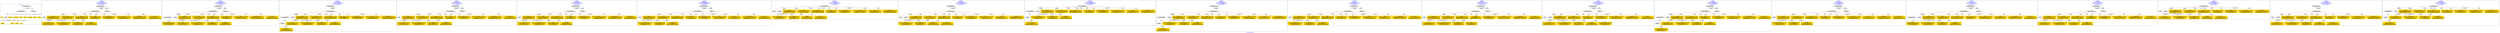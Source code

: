 digraph n0 {
fontcolor="blue"
remincross="true"
label="s27-s-the-huntington.json"
subgraph cluster_0 {
label="1-correct model"
n2[style="filled",color="white",fillcolor="lightgray",label="CulturalHeritageObject1"];
n3[shape="plaintext",style="filled",fillcolor="gold",label="date"];
n4[style="filled",color="white",fillcolor="lightgray",label="Person1"];
n5[shape="plaintext",style="filled",fillcolor="gold",label="description"];
n6[shape="plaintext",style="filled",fillcolor="gold",label="dimensions_inch"];
n7[shape="plaintext",style="filled",fillcolor="gold",label="medium"];
n8[shape="plaintext",style="filled",fillcolor="gold",label="credit_line"];
n9[shape="plaintext",style="filled",fillcolor="gold",label="Artwork_Title"];
n10[shape="plaintext",style="filled",fillcolor="gold",label="object_no"];
n11[shape="plaintext",style="filled",fillcolor="gold",label="nationality"];
n12[shape="plaintext",style="filled",fillcolor="gold",label="birth_date"];
n13[shape="plaintext",style="filled",fillcolor="gold",label="death_date"];
n14[shape="plaintext",style="filled",fillcolor="gold",label="name"];
n15[style="filled",color="white",fillcolor="lightgray",label="EuropeanaAggregation1"];
n16[style="filled",color="white",fillcolor="lightgray",label="WebResource1"];
n17[shape="plaintext",style="filled",fillcolor="gold",label="image_url"];
}
subgraph cluster_1 {
label="candidate 0\nlink coherence:1.0\nnode coherence:1.0\nconfidence:0.5399552696829371\nmapping score:0.6383184232276456\ncost:14.99971\n-precision:1.0-recall:1.0"
n19[style="filled",color="white",fillcolor="lightgray",label="CulturalHeritageObject1"];
n20[style="filled",color="white",fillcolor="lightgray",label="Person1"];
n21[style="filled",color="white",fillcolor="lightgray",label="EuropeanaAggregation1"];
n22[style="filled",color="white",fillcolor="lightgray",label="WebResource1"];
n23[shape="plaintext",style="filled",fillcolor="gold",label="description\n[CulturalHeritageObject,description,0.784]\n[Person,biographicalInformation,0.15]\n[CulturalHeritageObject,title,0.049]\n[CulturalHeritageObject,provenance,0.018]"];
n24[shape="plaintext",style="filled",fillcolor="gold",label="credit_line\n[CulturalHeritageObject,provenance,0.356]\n[WebResource,classLink,0.286]\n[CulturalHeritageObject,description,0.185]\n[Document,classLink,0.173]"];
n25[shape="plaintext",style="filled",fillcolor="gold",label="name\n[Person,nameOfThePerson,0.44]\n[CulturalHeritageObject,provenance,0.232]\n[Document,classLink,0.17]\n[CulturalHeritageObject,description,0.158]"];
n26[shape="plaintext",style="filled",fillcolor="gold",label="image_url\n[WebResource,classLink,0.579]\n[Document,classLink,0.267]\n[CulturalHeritageObject,medium,0.095]\n[CulturalHeritageObject,description,0.059]"];
n27[shape="plaintext",style="filled",fillcolor="gold",label="nationality\n[Person,countryAssociatedWithThePerson,0.742]\n[CulturalHeritageObject,provenance,0.1]\n[Concept,prefLabel,0.094]\n[CulturalHeritageObject,title,0.063]"];
n28[shape="plaintext",style="filled",fillcolor="gold",label="medium\n[CulturalHeritageObject,medium,0.756]\n[CulturalHeritageObject,description,0.144]\n[CulturalHeritageObject,provenance,0.052]\n[Person,biographicalInformation,0.047]"];
n29[shape="plaintext",style="filled",fillcolor="gold",label="date\n[CulturalHeritageObject,created,0.503]\n[Person,dateOfDeath,0.18]\n[CulturalHeritageObject,title,0.16]\n[Person,dateOfBirth,0.157]"];
n30[shape="plaintext",style="filled",fillcolor="gold",label="Artwork_Title\n[CulturalHeritageObject,description,0.377]\n[CulturalHeritageObject,title,0.371]\n[Person,biographicalInformation,0.163]\n[Concept,prefLabel,0.09]"];
n31[shape="plaintext",style="filled",fillcolor="gold",label="object_no\n[CulturalHeritageObject,accessionNumber,0.609]\n[CulturalHeritageObject,extent,0.389]\n[WebResource,classLink,0.001]\n[CulturalHeritageObject,description,0.001]"];
n32[shape="plaintext",style="filled",fillcolor="gold",label="dimensions_inch\n[CulturalHeritageObject,extent,0.56]\n[CulturalHeritageObject,accessionNumber,0.213]\n[CulturalHeritageObject,medium,0.119]\n[CulturalHeritageObject,description,0.108]"];
n33[shape="plaintext",style="filled",fillcolor="gold",label="death_date\n[CulturalHeritageObject,created,0.404]\n[Person,dateOfDeath,0.367]\n[Person,dateOfBirth,0.143]\n[CulturalHeritageObject,title,0.087]"];
n34[shape="plaintext",style="filled",fillcolor="gold",label="birth_date\n[Person,dateOfBirth,0.412]\n[Person,dateOfDeath,0.315]\n[CulturalHeritageObject,created,0.224]\n[Person,biographicalInformation,0.049]"];
}
subgraph cluster_2 {
label="candidate 1\nlink coherence:1.0\nnode coherence:1.0\nconfidence:0.5399552696829371\nmapping score:0.6244295343387568\ncost:15.9997\n-precision:0.88-recall:0.93"
n36[style="filled",color="white",fillcolor="lightgray",label="CulturalHeritageObject1"];
n37[style="filled",color="white",fillcolor="lightgray",label="CulturalHeritageObject2"];
n38[style="filled",color="white",fillcolor="lightgray",label="Person1"];
n39[style="filled",color="white",fillcolor="lightgray",label="EuropeanaAggregation1"];
n40[style="filled",color="white",fillcolor="lightgray",label="WebResource1"];
n41[shape="plaintext",style="filled",fillcolor="gold",label="description\n[CulturalHeritageObject,description,0.784]\n[Person,biographicalInformation,0.15]\n[CulturalHeritageObject,title,0.049]\n[CulturalHeritageObject,provenance,0.018]"];
n42[shape="plaintext",style="filled",fillcolor="gold",label="credit_line\n[CulturalHeritageObject,provenance,0.356]\n[WebResource,classLink,0.286]\n[CulturalHeritageObject,description,0.185]\n[Document,classLink,0.173]"];
n43[shape="plaintext",style="filled",fillcolor="gold",label="name\n[Person,nameOfThePerson,0.44]\n[CulturalHeritageObject,provenance,0.232]\n[Document,classLink,0.17]\n[CulturalHeritageObject,description,0.158]"];
n44[shape="plaintext",style="filled",fillcolor="gold",label="image_url\n[WebResource,classLink,0.579]\n[Document,classLink,0.267]\n[CulturalHeritageObject,medium,0.095]\n[CulturalHeritageObject,description,0.059]"];
n45[shape="plaintext",style="filled",fillcolor="gold",label="nationality\n[Person,countryAssociatedWithThePerson,0.742]\n[CulturalHeritageObject,provenance,0.1]\n[Concept,prefLabel,0.094]\n[CulturalHeritageObject,title,0.063]"];
n46[shape="plaintext",style="filled",fillcolor="gold",label="medium\n[CulturalHeritageObject,medium,0.756]\n[CulturalHeritageObject,description,0.144]\n[CulturalHeritageObject,provenance,0.052]\n[Person,biographicalInformation,0.047]"];
n47[shape="plaintext",style="filled",fillcolor="gold",label="date\n[CulturalHeritageObject,created,0.503]\n[Person,dateOfDeath,0.18]\n[CulturalHeritageObject,title,0.16]\n[Person,dateOfBirth,0.157]"];
n48[shape="plaintext",style="filled",fillcolor="gold",label="Artwork_Title\n[CulturalHeritageObject,description,0.377]\n[CulturalHeritageObject,title,0.371]\n[Person,biographicalInformation,0.163]\n[Concept,prefLabel,0.09]"];
n49[shape="plaintext",style="filled",fillcolor="gold",label="object_no\n[CulturalHeritageObject,accessionNumber,0.609]\n[CulturalHeritageObject,extent,0.389]\n[WebResource,classLink,0.001]\n[CulturalHeritageObject,description,0.001]"];
n50[shape="plaintext",style="filled",fillcolor="gold",label="dimensions_inch\n[CulturalHeritageObject,extent,0.56]\n[CulturalHeritageObject,accessionNumber,0.213]\n[CulturalHeritageObject,medium,0.119]\n[CulturalHeritageObject,description,0.108]"];
n51[shape="plaintext",style="filled",fillcolor="gold",label="death_date\n[CulturalHeritageObject,created,0.404]\n[Person,dateOfDeath,0.367]\n[Person,dateOfBirth,0.143]\n[CulturalHeritageObject,title,0.087]"];
n52[shape="plaintext",style="filled",fillcolor="gold",label="birth_date\n[Person,dateOfBirth,0.412]\n[Person,dateOfDeath,0.315]\n[CulturalHeritageObject,created,0.224]\n[Person,biographicalInformation,0.049]"];
}
subgraph cluster_3 {
label="candidate 10\nlink coherence:1.0\nnode coherence:1.0\nconfidence:0.5139219487477321\nmapping score:0.6296406495825774\ncost:15.99979\n-precision:0.81-recall:0.87"
n54[style="filled",color="white",fillcolor="lightgray",label="CulturalHeritageObject1"];
n55[style="filled",color="white",fillcolor="lightgray",label="CulturalHeritageObject2"];
n56[style="filled",color="white",fillcolor="lightgray",label="Person1"];
n57[style="filled",color="white",fillcolor="lightgray",label="Document2"];
n58[style="filled",color="white",fillcolor="lightgray",label="EuropeanaAggregation1"];
n59[shape="plaintext",style="filled",fillcolor="gold",label="description\n[CulturalHeritageObject,description,0.784]\n[Person,biographicalInformation,0.15]\n[CulturalHeritageObject,title,0.049]\n[CulturalHeritageObject,provenance,0.018]"];
n60[shape="plaintext",style="filled",fillcolor="gold",label="credit_line\n[CulturalHeritageObject,provenance,0.356]\n[WebResource,classLink,0.286]\n[CulturalHeritageObject,description,0.185]\n[Document,classLink,0.173]"];
n61[shape="plaintext",style="filled",fillcolor="gold",label="name\n[Person,nameOfThePerson,0.44]\n[CulturalHeritageObject,provenance,0.232]\n[Document,classLink,0.17]\n[CulturalHeritageObject,description,0.158]"];
n62[shape="plaintext",style="filled",fillcolor="gold",label="image_url\n[WebResource,classLink,0.579]\n[Document,classLink,0.267]\n[CulturalHeritageObject,medium,0.095]\n[CulturalHeritageObject,description,0.059]"];
n63[shape="plaintext",style="filled",fillcolor="gold",label="nationality\n[Person,countryAssociatedWithThePerson,0.742]\n[CulturalHeritageObject,provenance,0.1]\n[Concept,prefLabel,0.094]\n[CulturalHeritageObject,title,0.063]"];
n64[shape="plaintext",style="filled",fillcolor="gold",label="medium\n[CulturalHeritageObject,medium,0.756]\n[CulturalHeritageObject,description,0.144]\n[CulturalHeritageObject,provenance,0.052]\n[Person,biographicalInformation,0.047]"];
n65[shape="plaintext",style="filled",fillcolor="gold",label="date\n[CulturalHeritageObject,created,0.503]\n[Person,dateOfDeath,0.18]\n[CulturalHeritageObject,title,0.16]\n[Person,dateOfBirth,0.157]"];
n66[shape="plaintext",style="filled",fillcolor="gold",label="Artwork_Title\n[CulturalHeritageObject,description,0.377]\n[CulturalHeritageObject,title,0.371]\n[Person,biographicalInformation,0.163]\n[Concept,prefLabel,0.09]"];
n67[shape="plaintext",style="filled",fillcolor="gold",label="object_no\n[CulturalHeritageObject,accessionNumber,0.609]\n[CulturalHeritageObject,extent,0.389]\n[WebResource,classLink,0.001]\n[CulturalHeritageObject,description,0.001]"];
n68[shape="plaintext",style="filled",fillcolor="gold",label="dimensions_inch\n[CulturalHeritageObject,extent,0.56]\n[CulturalHeritageObject,accessionNumber,0.213]\n[CulturalHeritageObject,medium,0.119]\n[CulturalHeritageObject,description,0.108]"];
n69[shape="plaintext",style="filled",fillcolor="gold",label="death_date\n[CulturalHeritageObject,created,0.404]\n[Person,dateOfDeath,0.367]\n[Person,dateOfBirth,0.143]\n[CulturalHeritageObject,title,0.087]"];
n70[shape="plaintext",style="filled",fillcolor="gold",label="birth_date\n[Person,dateOfBirth,0.412]\n[Person,dateOfDeath,0.315]\n[CulturalHeritageObject,created,0.224]\n[Person,biographicalInformation,0.049]"];
}
subgraph cluster_4 {
label="candidate 11\nlink coherence:1.0\nnode coherence:1.0\nconfidence:0.5131811789628741\nmapping score:0.629393726320958\ncost:14.99971\n-precision:0.87-recall:0.87"
n72[style="filled",color="white",fillcolor="lightgray",label="CulturalHeritageObject1"];
n73[style="filled",color="white",fillcolor="lightgray",label="Person1"];
n74[style="filled",color="white",fillcolor="lightgray",label="EuropeanaAggregation1"];
n75[style="filled",color="white",fillcolor="lightgray",label="WebResource1"];
n76[shape="plaintext",style="filled",fillcolor="gold",label="description\n[CulturalHeritageObject,description,0.784]\n[Person,biographicalInformation,0.15]\n[CulturalHeritageObject,title,0.049]\n[CulturalHeritageObject,provenance,0.018]"];
n77[shape="plaintext",style="filled",fillcolor="gold",label="credit_line\n[CulturalHeritageObject,provenance,0.356]\n[WebResource,classLink,0.286]\n[CulturalHeritageObject,description,0.185]\n[Document,classLink,0.173]"];
n78[shape="plaintext",style="filled",fillcolor="gold",label="name\n[Person,nameOfThePerson,0.44]\n[CulturalHeritageObject,provenance,0.232]\n[Document,classLink,0.17]\n[CulturalHeritageObject,description,0.158]"];
n79[shape="plaintext",style="filled",fillcolor="gold",label="image_url\n[WebResource,classLink,0.579]\n[Document,classLink,0.267]\n[CulturalHeritageObject,medium,0.095]\n[CulturalHeritageObject,description,0.059]"];
n80[shape="plaintext",style="filled",fillcolor="gold",label="nationality\n[Person,countryAssociatedWithThePerson,0.742]\n[CulturalHeritageObject,provenance,0.1]\n[Concept,prefLabel,0.094]\n[CulturalHeritageObject,title,0.063]"];
n81[shape="plaintext",style="filled",fillcolor="gold",label="medium\n[CulturalHeritageObject,medium,0.756]\n[CulturalHeritageObject,description,0.144]\n[CulturalHeritageObject,provenance,0.052]\n[Person,biographicalInformation,0.047]"];
n82[shape="plaintext",style="filled",fillcolor="gold",label="date\n[CulturalHeritageObject,created,0.503]\n[Person,dateOfDeath,0.18]\n[CulturalHeritageObject,title,0.16]\n[Person,dateOfBirth,0.157]"];
n83[shape="plaintext",style="filled",fillcolor="gold",label="Artwork_Title\n[CulturalHeritageObject,description,0.377]\n[CulturalHeritageObject,title,0.371]\n[Person,biographicalInformation,0.163]\n[Concept,prefLabel,0.09]"];
n84[shape="plaintext",style="filled",fillcolor="gold",label="object_no\n[CulturalHeritageObject,accessionNumber,0.609]\n[CulturalHeritageObject,extent,0.389]\n[WebResource,classLink,0.001]\n[CulturalHeritageObject,description,0.001]"];
n85[shape="plaintext",style="filled",fillcolor="gold",label="dimensions_inch\n[CulturalHeritageObject,extent,0.56]\n[CulturalHeritageObject,accessionNumber,0.213]\n[CulturalHeritageObject,medium,0.119]\n[CulturalHeritageObject,description,0.108]"];
n86[shape="plaintext",style="filled",fillcolor="gold",label="death_date\n[CulturalHeritageObject,created,0.404]\n[Person,dateOfDeath,0.367]\n[Person,dateOfBirth,0.143]\n[CulturalHeritageObject,title,0.087]"];
n87[shape="plaintext",style="filled",fillcolor="gold",label="birth_date\n[Person,dateOfBirth,0.412]\n[Person,dateOfDeath,0.315]\n[CulturalHeritageObject,created,0.224]\n[Person,biographicalInformation,0.049]"];
}
subgraph cluster_5 {
label="candidate 12\nlink coherence:1.0\nnode coherence:1.0\nconfidence:0.5060381464795457\nmapping score:0.6270127154931818\ncost:14.99971\n-precision:0.8-recall:0.8"
n89[style="filled",color="white",fillcolor="lightgray",label="CulturalHeritageObject1"];
n90[style="filled",color="white",fillcolor="lightgray",label="Person1"];
n91[style="filled",color="white",fillcolor="lightgray",label="EuropeanaAggregation1"];
n92[style="filled",color="white",fillcolor="lightgray",label="WebResource1"];
n93[shape="plaintext",style="filled",fillcolor="gold",label="description\n[CulturalHeritageObject,description,0.784]\n[Person,biographicalInformation,0.15]\n[CulturalHeritageObject,title,0.049]\n[CulturalHeritageObject,provenance,0.018]"];
n94[shape="plaintext",style="filled",fillcolor="gold",label="credit_line\n[CulturalHeritageObject,provenance,0.356]\n[WebResource,classLink,0.286]\n[CulturalHeritageObject,description,0.185]\n[Document,classLink,0.173]"];
n95[shape="plaintext",style="filled",fillcolor="gold",label="name\n[Person,nameOfThePerson,0.44]\n[CulturalHeritageObject,provenance,0.232]\n[Document,classLink,0.17]\n[CulturalHeritageObject,description,0.158]"];
n96[shape="plaintext",style="filled",fillcolor="gold",label="image_url\n[WebResource,classLink,0.579]\n[Document,classLink,0.267]\n[CulturalHeritageObject,medium,0.095]\n[CulturalHeritageObject,description,0.059]"];
n97[shape="plaintext",style="filled",fillcolor="gold",label="nationality\n[Person,countryAssociatedWithThePerson,0.742]\n[CulturalHeritageObject,provenance,0.1]\n[Concept,prefLabel,0.094]\n[CulturalHeritageObject,title,0.063]"];
n98[shape="plaintext",style="filled",fillcolor="gold",label="medium\n[CulturalHeritageObject,medium,0.756]\n[CulturalHeritageObject,description,0.144]\n[CulturalHeritageObject,provenance,0.052]\n[Person,biographicalInformation,0.047]"];
n99[shape="plaintext",style="filled",fillcolor="gold",label="death_date\n[CulturalHeritageObject,created,0.404]\n[Person,dateOfDeath,0.367]\n[Person,dateOfBirth,0.143]\n[CulturalHeritageObject,title,0.087]"];
n100[shape="plaintext",style="filled",fillcolor="gold",label="Artwork_Title\n[CulturalHeritageObject,description,0.377]\n[CulturalHeritageObject,title,0.371]\n[Person,biographicalInformation,0.163]\n[Concept,prefLabel,0.09]"];
n101[shape="plaintext",style="filled",fillcolor="gold",label="object_no\n[CulturalHeritageObject,accessionNumber,0.609]\n[CulturalHeritageObject,extent,0.389]\n[WebResource,classLink,0.001]\n[CulturalHeritageObject,description,0.001]"];
n102[shape="plaintext",style="filled",fillcolor="gold",label="dimensions_inch\n[CulturalHeritageObject,extent,0.56]\n[CulturalHeritageObject,accessionNumber,0.213]\n[CulturalHeritageObject,medium,0.119]\n[CulturalHeritageObject,description,0.108]"];
n103[shape="plaintext",style="filled",fillcolor="gold",label="date\n[CulturalHeritageObject,created,0.503]\n[Person,dateOfDeath,0.18]\n[CulturalHeritageObject,title,0.16]\n[Person,dateOfBirth,0.157]"];
n104[shape="plaintext",style="filled",fillcolor="gold",label="birth_date\n[Person,dateOfBirth,0.412]\n[Person,dateOfDeath,0.315]\n[CulturalHeritageObject,created,0.224]\n[Person,biographicalInformation,0.049]"];
}
subgraph cluster_6 {
label="candidate 13\nlink coherence:1.0\nnode coherence:1.0\nconfidence:0.49881196892912244\nmapping score:0.6246039896430408\ncost:14.99971\n-precision:0.8-recall:0.8"
n106[style="filled",color="white",fillcolor="lightgray",label="CulturalHeritageObject1"];
n107[style="filled",color="white",fillcolor="lightgray",label="Person1"];
n108[style="filled",color="white",fillcolor="lightgray",label="EuropeanaAggregation1"];
n109[style="filled",color="white",fillcolor="lightgray",label="WebResource1"];
n110[shape="plaintext",style="filled",fillcolor="gold",label="description\n[CulturalHeritageObject,description,0.784]\n[Person,biographicalInformation,0.15]\n[CulturalHeritageObject,title,0.049]\n[CulturalHeritageObject,provenance,0.018]"];
n111[shape="plaintext",style="filled",fillcolor="gold",label="credit_line\n[CulturalHeritageObject,provenance,0.356]\n[WebResource,classLink,0.286]\n[CulturalHeritageObject,description,0.185]\n[Document,classLink,0.173]"];
n112[shape="plaintext",style="filled",fillcolor="gold",label="image_url\n[WebResource,classLink,0.579]\n[Document,classLink,0.267]\n[CulturalHeritageObject,medium,0.095]\n[CulturalHeritageObject,description,0.059]"];
n113[shape="plaintext",style="filled",fillcolor="gold",label="nationality\n[Person,countryAssociatedWithThePerson,0.742]\n[CulturalHeritageObject,provenance,0.1]\n[Concept,prefLabel,0.094]\n[CulturalHeritageObject,title,0.063]"];
n114[shape="plaintext",style="filled",fillcolor="gold",label="medium\n[CulturalHeritageObject,medium,0.756]\n[CulturalHeritageObject,description,0.144]\n[CulturalHeritageObject,provenance,0.052]\n[Person,biographicalInformation,0.047]"];
n115[shape="plaintext",style="filled",fillcolor="gold",label="death_date\n[CulturalHeritageObject,created,0.404]\n[Person,dateOfDeath,0.367]\n[Person,dateOfBirth,0.143]\n[CulturalHeritageObject,title,0.087]"];
n116[shape="plaintext",style="filled",fillcolor="gold",label="Artwork_Title\n[CulturalHeritageObject,description,0.377]\n[CulturalHeritageObject,title,0.371]\n[Person,biographicalInformation,0.163]\n[Concept,prefLabel,0.09]"];
n117[shape="plaintext",style="filled",fillcolor="gold",label="object_no\n[CulturalHeritageObject,accessionNumber,0.609]\n[CulturalHeritageObject,extent,0.389]\n[WebResource,classLink,0.001]\n[CulturalHeritageObject,description,0.001]"];
n118[shape="plaintext",style="filled",fillcolor="gold",label="name\n[Person,nameOfThePerson,0.44]\n[CulturalHeritageObject,provenance,0.232]\n[Document,classLink,0.17]\n[CulturalHeritageObject,description,0.158]"];
n119[shape="plaintext",style="filled",fillcolor="gold",label="dimensions_inch\n[CulturalHeritageObject,extent,0.56]\n[CulturalHeritageObject,accessionNumber,0.213]\n[CulturalHeritageObject,medium,0.119]\n[CulturalHeritageObject,description,0.108]"];
n120[shape="plaintext",style="filled",fillcolor="gold",label="date\n[CulturalHeritageObject,created,0.503]\n[Person,dateOfDeath,0.18]\n[CulturalHeritageObject,title,0.16]\n[Person,dateOfBirth,0.157]"];
n121[shape="plaintext",style="filled",fillcolor="gold",label="birth_date\n[Person,dateOfBirth,0.412]\n[Person,dateOfDeath,0.315]\n[CulturalHeritageObject,created,0.224]\n[Person,biographicalInformation,0.049]"];
}
subgraph cluster_7 {
label="candidate 14\nlink coherence:1.0\nnode coherence:1.0\nconfidence:0.49664848159623776\nmapping score:0.6238828271987459\ncost:13.99988\n-precision:0.79-recall:0.73"
n123[style="filled",color="white",fillcolor="lightgray",label="CulturalHeritageObject1"];
n124[style="filled",color="white",fillcolor="lightgray",label="Person1"];
n125[style="filled",color="white",fillcolor="lightgray",label="Document1"];
n126[shape="plaintext",style="filled",fillcolor="gold",label="description\n[CulturalHeritageObject,description,0.784]\n[Person,biographicalInformation,0.15]\n[CulturalHeritageObject,title,0.049]\n[CulturalHeritageObject,provenance,0.018]"];
n127[shape="plaintext",style="filled",fillcolor="gold",label="credit_line\n[CulturalHeritageObject,provenance,0.356]\n[WebResource,classLink,0.286]\n[CulturalHeritageObject,description,0.185]\n[Document,classLink,0.173]"];
n128[shape="plaintext",style="filled",fillcolor="gold",label="nationality\n[Person,countryAssociatedWithThePerson,0.742]\n[CulturalHeritageObject,provenance,0.1]\n[Concept,prefLabel,0.094]\n[CulturalHeritageObject,title,0.063]"];
n129[shape="plaintext",style="filled",fillcolor="gold",label="medium\n[CulturalHeritageObject,medium,0.756]\n[CulturalHeritageObject,description,0.144]\n[CulturalHeritageObject,provenance,0.052]\n[Person,biographicalInformation,0.047]"];
n130[shape="plaintext",style="filled",fillcolor="gold",label="date\n[CulturalHeritageObject,created,0.503]\n[Person,dateOfDeath,0.18]\n[CulturalHeritageObject,title,0.16]\n[Person,dateOfBirth,0.157]"];
n131[shape="plaintext",style="filled",fillcolor="gold",label="Artwork_Title\n[CulturalHeritageObject,description,0.377]\n[CulturalHeritageObject,title,0.371]\n[Person,biographicalInformation,0.163]\n[Concept,prefLabel,0.09]"];
n132[shape="plaintext",style="filled",fillcolor="gold",label="object_no\n[CulturalHeritageObject,accessionNumber,0.609]\n[CulturalHeritageObject,extent,0.389]\n[WebResource,classLink,0.001]\n[CulturalHeritageObject,description,0.001]"];
n133[shape="plaintext",style="filled",fillcolor="gold",label="name\n[Person,nameOfThePerson,0.44]\n[CulturalHeritageObject,provenance,0.232]\n[Document,classLink,0.17]\n[CulturalHeritageObject,description,0.158]"];
n134[shape="plaintext",style="filled",fillcolor="gold",label="dimensions_inch\n[CulturalHeritageObject,extent,0.56]\n[CulturalHeritageObject,accessionNumber,0.213]\n[CulturalHeritageObject,medium,0.119]\n[CulturalHeritageObject,description,0.108]"];
n135[shape="plaintext",style="filled",fillcolor="gold",label="image_url\n[WebResource,classLink,0.579]\n[Document,classLink,0.267]\n[CulturalHeritageObject,medium,0.095]\n[CulturalHeritageObject,description,0.059]"];
n136[shape="plaintext",style="filled",fillcolor="gold",label="death_date\n[CulturalHeritageObject,created,0.404]\n[Person,dateOfDeath,0.367]\n[Person,dateOfBirth,0.143]\n[CulturalHeritageObject,title,0.087]"];
n137[shape="plaintext",style="filled",fillcolor="gold",label="birth_date\n[Person,dateOfBirth,0.412]\n[Person,dateOfDeath,0.315]\n[CulturalHeritageObject,created,0.224]\n[Person,biographicalInformation,0.049]"];
}
subgraph cluster_8 {
label="candidate 15\nlink coherence:1.0\nnode coherence:1.0\nconfidence:0.49664848159623776\nmapping score:0.6238828271987459\ncost:14.99979\n-precision:0.8-recall:0.8"
n139[style="filled",color="white",fillcolor="lightgray",label="CulturalHeritageObject1"];
n140[style="filled",color="white",fillcolor="lightgray",label="Person1"];
n141[style="filled",color="white",fillcolor="lightgray",label="Document1"];
n142[style="filled",color="white",fillcolor="lightgray",label="EuropeanaAggregation1"];
n143[shape="plaintext",style="filled",fillcolor="gold",label="description\n[CulturalHeritageObject,description,0.784]\n[Person,biographicalInformation,0.15]\n[CulturalHeritageObject,title,0.049]\n[CulturalHeritageObject,provenance,0.018]"];
n144[shape="plaintext",style="filled",fillcolor="gold",label="credit_line\n[CulturalHeritageObject,provenance,0.356]\n[WebResource,classLink,0.286]\n[CulturalHeritageObject,description,0.185]\n[Document,classLink,0.173]"];
n145[shape="plaintext",style="filled",fillcolor="gold",label="nationality\n[Person,countryAssociatedWithThePerson,0.742]\n[CulturalHeritageObject,provenance,0.1]\n[Concept,prefLabel,0.094]\n[CulturalHeritageObject,title,0.063]"];
n146[shape="plaintext",style="filled",fillcolor="gold",label="medium\n[CulturalHeritageObject,medium,0.756]\n[CulturalHeritageObject,description,0.144]\n[CulturalHeritageObject,provenance,0.052]\n[Person,biographicalInformation,0.047]"];
n147[shape="plaintext",style="filled",fillcolor="gold",label="date\n[CulturalHeritageObject,created,0.503]\n[Person,dateOfDeath,0.18]\n[CulturalHeritageObject,title,0.16]\n[Person,dateOfBirth,0.157]"];
n148[shape="plaintext",style="filled",fillcolor="gold",label="Artwork_Title\n[CulturalHeritageObject,description,0.377]\n[CulturalHeritageObject,title,0.371]\n[Person,biographicalInformation,0.163]\n[Concept,prefLabel,0.09]"];
n149[shape="plaintext",style="filled",fillcolor="gold",label="object_no\n[CulturalHeritageObject,accessionNumber,0.609]\n[CulturalHeritageObject,extent,0.389]\n[WebResource,classLink,0.001]\n[CulturalHeritageObject,description,0.001]"];
n150[shape="plaintext",style="filled",fillcolor="gold",label="name\n[Person,nameOfThePerson,0.44]\n[CulturalHeritageObject,provenance,0.232]\n[Document,classLink,0.17]\n[CulturalHeritageObject,description,0.158]"];
n151[shape="plaintext",style="filled",fillcolor="gold",label="dimensions_inch\n[CulturalHeritageObject,extent,0.56]\n[CulturalHeritageObject,accessionNumber,0.213]\n[CulturalHeritageObject,medium,0.119]\n[CulturalHeritageObject,description,0.108]"];
n152[shape="plaintext",style="filled",fillcolor="gold",label="image_url\n[WebResource,classLink,0.579]\n[Document,classLink,0.267]\n[CulturalHeritageObject,medium,0.095]\n[CulturalHeritageObject,description,0.059]"];
n153[shape="plaintext",style="filled",fillcolor="gold",label="death_date\n[CulturalHeritageObject,created,0.404]\n[Person,dateOfDeath,0.367]\n[Person,dateOfBirth,0.143]\n[CulturalHeritageObject,title,0.087]"];
n154[shape="plaintext",style="filled",fillcolor="gold",label="birth_date\n[Person,dateOfBirth,0.412]\n[Person,dateOfDeath,0.315]\n[CulturalHeritageObject,created,0.224]\n[Person,biographicalInformation,0.049]"];
}
subgraph cluster_9 {
label="candidate 16\nlink coherence:1.0\nnode coherence:1.0\nconfidence:0.49664848159623776\nmapping score:0.6238828271987459\ncost:14.99988\n-precision:0.73-recall:0.73"
n156[style="filled",color="white",fillcolor="lightgray",label="CulturalHeritageObject1"];
n157[style="filled",color="white",fillcolor="lightgray",label="CulturalHeritageObject2"];
n158[style="filled",color="white",fillcolor="lightgray",label="Person1"];
n159[style="filled",color="white",fillcolor="lightgray",label="Document2"];
n160[shape="plaintext",style="filled",fillcolor="gold",label="description\n[CulturalHeritageObject,description,0.784]\n[Person,biographicalInformation,0.15]\n[CulturalHeritageObject,title,0.049]\n[CulturalHeritageObject,provenance,0.018]"];
n161[shape="plaintext",style="filled",fillcolor="gold",label="credit_line\n[CulturalHeritageObject,provenance,0.356]\n[WebResource,classLink,0.286]\n[CulturalHeritageObject,description,0.185]\n[Document,classLink,0.173]"];
n162[shape="plaintext",style="filled",fillcolor="gold",label="image_url\n[WebResource,classLink,0.579]\n[Document,classLink,0.267]\n[CulturalHeritageObject,medium,0.095]\n[CulturalHeritageObject,description,0.059]"];
n163[shape="plaintext",style="filled",fillcolor="gold",label="nationality\n[Person,countryAssociatedWithThePerson,0.742]\n[CulturalHeritageObject,provenance,0.1]\n[Concept,prefLabel,0.094]\n[CulturalHeritageObject,title,0.063]"];
n164[shape="plaintext",style="filled",fillcolor="gold",label="medium\n[CulturalHeritageObject,medium,0.756]\n[CulturalHeritageObject,description,0.144]\n[CulturalHeritageObject,provenance,0.052]\n[Person,biographicalInformation,0.047]"];
n165[shape="plaintext",style="filled",fillcolor="gold",label="date\n[CulturalHeritageObject,created,0.503]\n[Person,dateOfDeath,0.18]\n[CulturalHeritageObject,title,0.16]\n[Person,dateOfBirth,0.157]"];
n166[shape="plaintext",style="filled",fillcolor="gold",label="Artwork_Title\n[CulturalHeritageObject,description,0.377]\n[CulturalHeritageObject,title,0.371]\n[Person,biographicalInformation,0.163]\n[Concept,prefLabel,0.09]"];
n167[shape="plaintext",style="filled",fillcolor="gold",label="object_no\n[CulturalHeritageObject,accessionNumber,0.609]\n[CulturalHeritageObject,extent,0.389]\n[WebResource,classLink,0.001]\n[CulturalHeritageObject,description,0.001]"];
n168[shape="plaintext",style="filled",fillcolor="gold",label="name\n[Person,nameOfThePerson,0.44]\n[CulturalHeritageObject,provenance,0.232]\n[Document,classLink,0.17]\n[CulturalHeritageObject,description,0.158]"];
n169[shape="plaintext",style="filled",fillcolor="gold",label="dimensions_inch\n[CulturalHeritageObject,extent,0.56]\n[CulturalHeritageObject,accessionNumber,0.213]\n[CulturalHeritageObject,medium,0.119]\n[CulturalHeritageObject,description,0.108]"];
n170[shape="plaintext",style="filled",fillcolor="gold",label="death_date\n[CulturalHeritageObject,created,0.404]\n[Person,dateOfDeath,0.367]\n[Person,dateOfBirth,0.143]\n[CulturalHeritageObject,title,0.087]"];
n171[shape="plaintext",style="filled",fillcolor="gold",label="birth_date\n[Person,dateOfBirth,0.412]\n[Person,dateOfDeath,0.315]\n[CulturalHeritageObject,created,0.224]\n[Person,biographicalInformation,0.049]"];
}
subgraph cluster_10 {
label="candidate 17\nlink coherence:1.0\nnode coherence:1.0\nconfidence:0.49664848159623776\nmapping score:0.6238828271987459\ncost:15.99979\n-precision:0.75-recall:0.8"
n173[style="filled",color="white",fillcolor="lightgray",label="CulturalHeritageObject1"];
n174[style="filled",color="white",fillcolor="lightgray",label="CulturalHeritageObject2"];
n175[style="filled",color="white",fillcolor="lightgray",label="Person1"];
n176[style="filled",color="white",fillcolor="lightgray",label="Document2"];
n177[style="filled",color="white",fillcolor="lightgray",label="EuropeanaAggregation1"];
n178[shape="plaintext",style="filled",fillcolor="gold",label="description\n[CulturalHeritageObject,description,0.784]\n[Person,biographicalInformation,0.15]\n[CulturalHeritageObject,title,0.049]\n[CulturalHeritageObject,provenance,0.018]"];
n179[shape="plaintext",style="filled",fillcolor="gold",label="credit_line\n[CulturalHeritageObject,provenance,0.356]\n[WebResource,classLink,0.286]\n[CulturalHeritageObject,description,0.185]\n[Document,classLink,0.173]"];
n180[shape="plaintext",style="filled",fillcolor="gold",label="image_url\n[WebResource,classLink,0.579]\n[Document,classLink,0.267]\n[CulturalHeritageObject,medium,0.095]\n[CulturalHeritageObject,description,0.059]"];
n181[shape="plaintext",style="filled",fillcolor="gold",label="nationality\n[Person,countryAssociatedWithThePerson,0.742]\n[CulturalHeritageObject,provenance,0.1]\n[Concept,prefLabel,0.094]\n[CulturalHeritageObject,title,0.063]"];
n182[shape="plaintext",style="filled",fillcolor="gold",label="medium\n[CulturalHeritageObject,medium,0.756]\n[CulturalHeritageObject,description,0.144]\n[CulturalHeritageObject,provenance,0.052]\n[Person,biographicalInformation,0.047]"];
n183[shape="plaintext",style="filled",fillcolor="gold",label="date\n[CulturalHeritageObject,created,0.503]\n[Person,dateOfDeath,0.18]\n[CulturalHeritageObject,title,0.16]\n[Person,dateOfBirth,0.157]"];
n184[shape="plaintext",style="filled",fillcolor="gold",label="Artwork_Title\n[CulturalHeritageObject,description,0.377]\n[CulturalHeritageObject,title,0.371]\n[Person,biographicalInformation,0.163]\n[Concept,prefLabel,0.09]"];
n185[shape="plaintext",style="filled",fillcolor="gold",label="object_no\n[CulturalHeritageObject,accessionNumber,0.609]\n[CulturalHeritageObject,extent,0.389]\n[WebResource,classLink,0.001]\n[CulturalHeritageObject,description,0.001]"];
n186[shape="plaintext",style="filled",fillcolor="gold",label="name\n[Person,nameOfThePerson,0.44]\n[CulturalHeritageObject,provenance,0.232]\n[Document,classLink,0.17]\n[CulturalHeritageObject,description,0.158]"];
n187[shape="plaintext",style="filled",fillcolor="gold",label="dimensions_inch\n[CulturalHeritageObject,extent,0.56]\n[CulturalHeritageObject,accessionNumber,0.213]\n[CulturalHeritageObject,medium,0.119]\n[CulturalHeritageObject,description,0.108]"];
n188[shape="plaintext",style="filled",fillcolor="gold",label="death_date\n[CulturalHeritageObject,created,0.404]\n[Person,dateOfDeath,0.367]\n[Person,dateOfBirth,0.143]\n[CulturalHeritageObject,title,0.087]"];
n189[shape="plaintext",style="filled",fillcolor="gold",label="birth_date\n[Person,dateOfBirth,0.412]\n[Person,dateOfDeath,0.315]\n[CulturalHeritageObject,created,0.224]\n[Person,biographicalInformation,0.049]"];
}
subgraph cluster_11 {
label="candidate 18\nlink coherence:1.0\nnode coherence:1.0\nconfidence:0.4959077118113797\nmapping score:0.6236359039371265\ncost:14.99971\n-precision:0.8-recall:0.8"
n191[style="filled",color="white",fillcolor="lightgray",label="CulturalHeritageObject1"];
n192[style="filled",color="white",fillcolor="lightgray",label="Person1"];
n193[style="filled",color="white",fillcolor="lightgray",label="EuropeanaAggregation1"];
n194[style="filled",color="white",fillcolor="lightgray",label="WebResource1"];
n195[shape="plaintext",style="filled",fillcolor="gold",label="description\n[CulturalHeritageObject,description,0.784]\n[Person,biographicalInformation,0.15]\n[CulturalHeritageObject,title,0.049]\n[CulturalHeritageObject,provenance,0.018]"];
n196[shape="plaintext",style="filled",fillcolor="gold",label="credit_line\n[CulturalHeritageObject,provenance,0.356]\n[WebResource,classLink,0.286]\n[CulturalHeritageObject,description,0.185]\n[Document,classLink,0.173]"];
n197[shape="plaintext",style="filled",fillcolor="gold",label="image_url\n[WebResource,classLink,0.579]\n[Document,classLink,0.267]\n[CulturalHeritageObject,medium,0.095]\n[CulturalHeritageObject,description,0.059]"];
n198[shape="plaintext",style="filled",fillcolor="gold",label="nationality\n[Person,countryAssociatedWithThePerson,0.742]\n[CulturalHeritageObject,provenance,0.1]\n[Concept,prefLabel,0.094]\n[CulturalHeritageObject,title,0.063]"];
n199[shape="plaintext",style="filled",fillcolor="gold",label="medium\n[CulturalHeritageObject,medium,0.756]\n[CulturalHeritageObject,description,0.144]\n[CulturalHeritageObject,provenance,0.052]\n[Person,biographicalInformation,0.047]"];
n200[shape="plaintext",style="filled",fillcolor="gold",label="date\n[CulturalHeritageObject,created,0.503]\n[Person,dateOfDeath,0.18]\n[CulturalHeritageObject,title,0.16]\n[Person,dateOfBirth,0.157]"];
n201[shape="plaintext",style="filled",fillcolor="gold",label="Artwork_Title\n[CulturalHeritageObject,description,0.377]\n[CulturalHeritageObject,title,0.371]\n[Person,biographicalInformation,0.163]\n[Concept,prefLabel,0.09]"];
n202[shape="plaintext",style="filled",fillcolor="gold",label="object_no\n[CulturalHeritageObject,accessionNumber,0.609]\n[CulturalHeritageObject,extent,0.389]\n[WebResource,classLink,0.001]\n[CulturalHeritageObject,description,0.001]"];
n203[shape="plaintext",style="filled",fillcolor="gold",label="name\n[Person,nameOfThePerson,0.44]\n[CulturalHeritageObject,provenance,0.232]\n[Document,classLink,0.17]\n[CulturalHeritageObject,description,0.158]"];
n204[shape="plaintext",style="filled",fillcolor="gold",label="dimensions_inch\n[CulturalHeritageObject,extent,0.56]\n[CulturalHeritageObject,accessionNumber,0.213]\n[CulturalHeritageObject,medium,0.119]\n[CulturalHeritageObject,description,0.108]"];
n205[shape="plaintext",style="filled",fillcolor="gold",label="death_date\n[CulturalHeritageObject,created,0.404]\n[Person,dateOfDeath,0.367]\n[Person,dateOfBirth,0.143]\n[CulturalHeritageObject,title,0.087]"];
n206[shape="plaintext",style="filled",fillcolor="gold",label="birth_date\n[Person,dateOfBirth,0.412]\n[Person,dateOfDeath,0.315]\n[CulturalHeritageObject,created,0.224]\n[Person,biographicalInformation,0.049]"];
}
subgraph cluster_12 {
label="candidate 19\nlink coherence:1.0\nnode coherence:1.0\nconfidence:0.495355116520394\nmapping score:0.623451705506798\ncost:14.99971\n-precision:0.87-recall:0.87"
n208[style="filled",color="white",fillcolor="lightgray",label="CulturalHeritageObject1"];
n209[style="filled",color="white",fillcolor="lightgray",label="Person1"];
n210[style="filled",color="white",fillcolor="lightgray",label="EuropeanaAggregation1"];
n211[style="filled",color="white",fillcolor="lightgray",label="WebResource1"];
n212[shape="plaintext",style="filled",fillcolor="gold",label="description\n[CulturalHeritageObject,description,0.784]\n[Person,biographicalInformation,0.15]\n[CulturalHeritageObject,title,0.049]\n[CulturalHeritageObject,provenance,0.018]"];
n213[shape="plaintext",style="filled",fillcolor="gold",label="credit_line\n[CulturalHeritageObject,provenance,0.356]\n[WebResource,classLink,0.286]\n[CulturalHeritageObject,description,0.185]\n[Document,classLink,0.173]"];
n214[shape="plaintext",style="filled",fillcolor="gold",label="name\n[Person,nameOfThePerson,0.44]\n[CulturalHeritageObject,provenance,0.232]\n[Document,classLink,0.17]\n[CulturalHeritageObject,description,0.158]"];
n215[shape="plaintext",style="filled",fillcolor="gold",label="image_url\n[WebResource,classLink,0.579]\n[Document,classLink,0.267]\n[CulturalHeritageObject,medium,0.095]\n[CulturalHeritageObject,description,0.059]"];
n216[shape="plaintext",style="filled",fillcolor="gold",label="nationality\n[Person,countryAssociatedWithThePerson,0.742]\n[CulturalHeritageObject,provenance,0.1]\n[Concept,prefLabel,0.094]\n[CulturalHeritageObject,title,0.063]"];
n217[shape="plaintext",style="filled",fillcolor="gold",label="medium\n[CulturalHeritageObject,medium,0.756]\n[CulturalHeritageObject,description,0.144]\n[CulturalHeritageObject,provenance,0.052]\n[Person,biographicalInformation,0.047]"];
n218[shape="plaintext",style="filled",fillcolor="gold",label="birth_date\n[Person,dateOfBirth,0.412]\n[Person,dateOfDeath,0.315]\n[CulturalHeritageObject,created,0.224]\n[Person,biographicalInformation,0.049]"];
n219[shape="plaintext",style="filled",fillcolor="gold",label="Artwork_Title\n[CulturalHeritageObject,description,0.377]\n[CulturalHeritageObject,title,0.371]\n[Person,biographicalInformation,0.163]\n[Concept,prefLabel,0.09]"];
n220[shape="plaintext",style="filled",fillcolor="gold",label="object_no\n[CulturalHeritageObject,accessionNumber,0.609]\n[CulturalHeritageObject,extent,0.389]\n[WebResource,classLink,0.001]\n[CulturalHeritageObject,description,0.001]"];
n221[shape="plaintext",style="filled",fillcolor="gold",label="dimensions_inch\n[CulturalHeritageObject,extent,0.56]\n[CulturalHeritageObject,accessionNumber,0.213]\n[CulturalHeritageObject,medium,0.119]\n[CulturalHeritageObject,description,0.108]"];
n222[shape="plaintext",style="filled",fillcolor="gold",label="death_date\n[CulturalHeritageObject,created,0.404]\n[Person,dateOfDeath,0.367]\n[Person,dateOfBirth,0.143]\n[CulturalHeritageObject,title,0.087]"];
n223[shape="plaintext",style="filled",fillcolor="gold",label="date\n[CulturalHeritageObject,created,0.503]\n[Person,dateOfDeath,0.18]\n[CulturalHeritageObject,title,0.16]\n[Person,dateOfBirth,0.157]"];
}
subgraph cluster_13 {
label="candidate 2\nlink coherence:1.0\nnode coherence:1.0\nconfidence:0.5247648576598648\nmapping score:0.6193660636643993\ncost:15.9997\n-precision:0.88-recall:0.93"
n225[style="filled",color="white",fillcolor="lightgray",label="CulturalHeritageObject1"];
n226[style="filled",color="white",fillcolor="lightgray",label="Person1"];
n227[style="filled",color="white",fillcolor="lightgray",label="Document1"];
n228[style="filled",color="white",fillcolor="lightgray",label="EuropeanaAggregation1"];
n229[style="filled",color="white",fillcolor="lightgray",label="WebResource1"];
n230[shape="plaintext",style="filled",fillcolor="gold",label="description\n[CulturalHeritageObject,description,0.784]\n[Person,biographicalInformation,0.15]\n[CulturalHeritageObject,title,0.049]\n[CulturalHeritageObject,provenance,0.018]"];
n231[shape="plaintext",style="filled",fillcolor="gold",label="name\n[Person,nameOfThePerson,0.44]\n[CulturalHeritageObject,provenance,0.232]\n[Document,classLink,0.17]\n[CulturalHeritageObject,description,0.158]"];
n232[shape="plaintext",style="filled",fillcolor="gold",label="image_url\n[WebResource,classLink,0.579]\n[Document,classLink,0.267]\n[CulturalHeritageObject,medium,0.095]\n[CulturalHeritageObject,description,0.059]"];
n233[shape="plaintext",style="filled",fillcolor="gold",label="nationality\n[Person,countryAssociatedWithThePerson,0.742]\n[CulturalHeritageObject,provenance,0.1]\n[Concept,prefLabel,0.094]\n[CulturalHeritageObject,title,0.063]"];
n234[shape="plaintext",style="filled",fillcolor="gold",label="medium\n[CulturalHeritageObject,medium,0.756]\n[CulturalHeritageObject,description,0.144]\n[CulturalHeritageObject,provenance,0.052]\n[Person,biographicalInformation,0.047]"];
n235[shape="plaintext",style="filled",fillcolor="gold",label="date\n[CulturalHeritageObject,created,0.503]\n[Person,dateOfDeath,0.18]\n[CulturalHeritageObject,title,0.16]\n[Person,dateOfBirth,0.157]"];
n236[shape="plaintext",style="filled",fillcolor="gold",label="Artwork_Title\n[CulturalHeritageObject,description,0.377]\n[CulturalHeritageObject,title,0.371]\n[Person,biographicalInformation,0.163]\n[Concept,prefLabel,0.09]"];
n237[shape="plaintext",style="filled",fillcolor="gold",label="object_no\n[CulturalHeritageObject,accessionNumber,0.609]\n[CulturalHeritageObject,extent,0.389]\n[WebResource,classLink,0.001]\n[CulturalHeritageObject,description,0.001]"];
n238[shape="plaintext",style="filled",fillcolor="gold",label="dimensions_inch\n[CulturalHeritageObject,extent,0.56]\n[CulturalHeritageObject,accessionNumber,0.213]\n[CulturalHeritageObject,medium,0.119]\n[CulturalHeritageObject,description,0.108]"];
n239[shape="plaintext",style="filled",fillcolor="gold",label="credit_line\n[CulturalHeritageObject,provenance,0.356]\n[WebResource,classLink,0.286]\n[CulturalHeritageObject,description,0.185]\n[Document,classLink,0.173]"];
n240[shape="plaintext",style="filled",fillcolor="gold",label="death_date\n[CulturalHeritageObject,created,0.404]\n[Person,dateOfDeath,0.367]\n[Person,dateOfBirth,0.143]\n[CulturalHeritageObject,title,0.087]"];
n241[shape="plaintext",style="filled",fillcolor="gold",label="birth_date\n[Person,dateOfBirth,0.412]\n[Person,dateOfDeath,0.315]\n[CulturalHeritageObject,created,0.224]\n[Person,biographicalInformation,0.049]"];
}
subgraph cluster_14 {
label="candidate 3\nlink coherence:1.0\nnode coherence:1.0\nconfidence:0.5247648576598648\nmapping score:0.6193660636643993\ncost:16.9997\n-precision:0.82-recall:0.93"
n243[style="filled",color="white",fillcolor="lightgray",label="CulturalHeritageObject1"];
n244[style="filled",color="white",fillcolor="lightgray",label="CulturalHeritageObject2"];
n245[style="filled",color="white",fillcolor="lightgray",label="Person1"];
n246[style="filled",color="white",fillcolor="lightgray",label="Document2"];
n247[style="filled",color="white",fillcolor="lightgray",label="EuropeanaAggregation1"];
n248[style="filled",color="white",fillcolor="lightgray",label="WebResource1"];
n249[shape="plaintext",style="filled",fillcolor="gold",label="description\n[CulturalHeritageObject,description,0.784]\n[Person,biographicalInformation,0.15]\n[CulturalHeritageObject,title,0.049]\n[CulturalHeritageObject,provenance,0.018]"];
n250[shape="plaintext",style="filled",fillcolor="gold",label="name\n[Person,nameOfThePerson,0.44]\n[CulturalHeritageObject,provenance,0.232]\n[Document,classLink,0.17]\n[CulturalHeritageObject,description,0.158]"];
n251[shape="plaintext",style="filled",fillcolor="gold",label="credit_line\n[CulturalHeritageObject,provenance,0.356]\n[WebResource,classLink,0.286]\n[CulturalHeritageObject,description,0.185]\n[Document,classLink,0.173]"];
n252[shape="plaintext",style="filled",fillcolor="gold",label="image_url\n[WebResource,classLink,0.579]\n[Document,classLink,0.267]\n[CulturalHeritageObject,medium,0.095]\n[CulturalHeritageObject,description,0.059]"];
n253[shape="plaintext",style="filled",fillcolor="gold",label="nationality\n[Person,countryAssociatedWithThePerson,0.742]\n[CulturalHeritageObject,provenance,0.1]\n[Concept,prefLabel,0.094]\n[CulturalHeritageObject,title,0.063]"];
n254[shape="plaintext",style="filled",fillcolor="gold",label="medium\n[CulturalHeritageObject,medium,0.756]\n[CulturalHeritageObject,description,0.144]\n[CulturalHeritageObject,provenance,0.052]\n[Person,biographicalInformation,0.047]"];
n255[shape="plaintext",style="filled",fillcolor="gold",label="date\n[CulturalHeritageObject,created,0.503]\n[Person,dateOfDeath,0.18]\n[CulturalHeritageObject,title,0.16]\n[Person,dateOfBirth,0.157]"];
n256[shape="plaintext",style="filled",fillcolor="gold",label="Artwork_Title\n[CulturalHeritageObject,description,0.377]\n[CulturalHeritageObject,title,0.371]\n[Person,biographicalInformation,0.163]\n[Concept,prefLabel,0.09]"];
n257[shape="plaintext",style="filled",fillcolor="gold",label="object_no\n[CulturalHeritageObject,accessionNumber,0.609]\n[CulturalHeritageObject,extent,0.389]\n[WebResource,classLink,0.001]\n[CulturalHeritageObject,description,0.001]"];
n258[shape="plaintext",style="filled",fillcolor="gold",label="dimensions_inch\n[CulturalHeritageObject,extent,0.56]\n[CulturalHeritageObject,accessionNumber,0.213]\n[CulturalHeritageObject,medium,0.119]\n[CulturalHeritageObject,description,0.108]"];
n259[shape="plaintext",style="filled",fillcolor="gold",label="death_date\n[CulturalHeritageObject,created,0.404]\n[Person,dateOfDeath,0.367]\n[Person,dateOfBirth,0.143]\n[CulturalHeritageObject,title,0.087]"];
n260[shape="plaintext",style="filled",fillcolor="gold",label="birth_date\n[Person,dateOfBirth,0.412]\n[Person,dateOfDeath,0.315]\n[CulturalHeritageObject,created,0.224]\n[Person,biographicalInformation,0.049]"];
}
subgraph cluster_15 {
label="candidate 4\nlink coherence:1.0\nnode coherence:1.0\nconfidence:0.5226818025314427\nmapping score:0.6325606008438142\ncost:14.99971\n-precision:0.93-recall:0.93"
n262[style="filled",color="white",fillcolor="lightgray",label="CulturalHeritageObject1"];
n263[style="filled",color="white",fillcolor="lightgray",label="Person1"];
n264[style="filled",color="white",fillcolor="lightgray",label="EuropeanaAggregation1"];
n265[style="filled",color="white",fillcolor="lightgray",label="WebResource1"];
n266[shape="plaintext",style="filled",fillcolor="gold",label="description\n[CulturalHeritageObject,description,0.784]\n[Person,biographicalInformation,0.15]\n[CulturalHeritageObject,title,0.049]\n[CulturalHeritageObject,provenance,0.018]"];
n267[shape="plaintext",style="filled",fillcolor="gold",label="credit_line\n[CulturalHeritageObject,provenance,0.356]\n[WebResource,classLink,0.286]\n[CulturalHeritageObject,description,0.185]\n[Document,classLink,0.173]"];
n268[shape="plaintext",style="filled",fillcolor="gold",label="image_url\n[WebResource,classLink,0.579]\n[Document,classLink,0.267]\n[CulturalHeritageObject,medium,0.095]\n[CulturalHeritageObject,description,0.059]"];
n269[shape="plaintext",style="filled",fillcolor="gold",label="nationality\n[Person,countryAssociatedWithThePerson,0.742]\n[CulturalHeritageObject,provenance,0.1]\n[Concept,prefLabel,0.094]\n[CulturalHeritageObject,title,0.063]"];
n270[shape="plaintext",style="filled",fillcolor="gold",label="medium\n[CulturalHeritageObject,medium,0.756]\n[CulturalHeritageObject,description,0.144]\n[CulturalHeritageObject,provenance,0.052]\n[Person,biographicalInformation,0.047]"];
n271[shape="plaintext",style="filled",fillcolor="gold",label="date\n[CulturalHeritageObject,created,0.503]\n[Person,dateOfDeath,0.18]\n[CulturalHeritageObject,title,0.16]\n[Person,dateOfBirth,0.157]"];
n272[shape="plaintext",style="filled",fillcolor="gold",label="Artwork_Title\n[CulturalHeritageObject,description,0.377]\n[CulturalHeritageObject,title,0.371]\n[Person,biographicalInformation,0.163]\n[Concept,prefLabel,0.09]"];
n273[shape="plaintext",style="filled",fillcolor="gold",label="object_no\n[CulturalHeritageObject,accessionNumber,0.609]\n[CulturalHeritageObject,extent,0.389]\n[WebResource,classLink,0.001]\n[CulturalHeritageObject,description,0.001]"];
n274[shape="plaintext",style="filled",fillcolor="gold",label="name\n[Person,nameOfThePerson,0.44]\n[CulturalHeritageObject,provenance,0.232]\n[Document,classLink,0.17]\n[CulturalHeritageObject,description,0.158]"];
n275[shape="plaintext",style="filled",fillcolor="gold",label="dimensions_inch\n[CulturalHeritageObject,extent,0.56]\n[CulturalHeritageObject,accessionNumber,0.213]\n[CulturalHeritageObject,medium,0.119]\n[CulturalHeritageObject,description,0.108]"];
n276[shape="plaintext",style="filled",fillcolor="gold",label="death_date\n[CulturalHeritageObject,created,0.404]\n[Person,dateOfDeath,0.367]\n[Person,dateOfBirth,0.143]\n[CulturalHeritageObject,title,0.087]"];
n277[shape="plaintext",style="filled",fillcolor="gold",label="birth_date\n[Person,dateOfBirth,0.412]\n[Person,dateOfDeath,0.315]\n[CulturalHeritageObject,created,0.224]\n[Person,biographicalInformation,0.049]"];
}
subgraph cluster_16 {
label="candidate 5\nlink coherence:1.0\nnode coherence:1.0\nconfidence:0.5226818025314427\nmapping score:0.6186717119549253\ncost:15.9997\n-precision:0.81-recall:0.87"
n279[style="filled",color="white",fillcolor="lightgray",label="CulturalHeritageObject1"];
n280[style="filled",color="white",fillcolor="lightgray",label="CulturalHeritageObject2"];
n281[style="filled",color="white",fillcolor="lightgray",label="Person1"];
n282[style="filled",color="white",fillcolor="lightgray",label="EuropeanaAggregation1"];
n283[style="filled",color="white",fillcolor="lightgray",label="WebResource1"];
n284[shape="plaintext",style="filled",fillcolor="gold",label="description\n[CulturalHeritageObject,description,0.784]\n[Person,biographicalInformation,0.15]\n[CulturalHeritageObject,title,0.049]\n[CulturalHeritageObject,provenance,0.018]"];
n285[shape="plaintext",style="filled",fillcolor="gold",label="credit_line\n[CulturalHeritageObject,provenance,0.356]\n[WebResource,classLink,0.286]\n[CulturalHeritageObject,description,0.185]\n[Document,classLink,0.173]"];
n286[shape="plaintext",style="filled",fillcolor="gold",label="image_url\n[WebResource,classLink,0.579]\n[Document,classLink,0.267]\n[CulturalHeritageObject,medium,0.095]\n[CulturalHeritageObject,description,0.059]"];
n287[shape="plaintext",style="filled",fillcolor="gold",label="nationality\n[Person,countryAssociatedWithThePerson,0.742]\n[CulturalHeritageObject,provenance,0.1]\n[Concept,prefLabel,0.094]\n[CulturalHeritageObject,title,0.063]"];
n288[shape="plaintext",style="filled",fillcolor="gold",label="medium\n[CulturalHeritageObject,medium,0.756]\n[CulturalHeritageObject,description,0.144]\n[CulturalHeritageObject,provenance,0.052]\n[Person,biographicalInformation,0.047]"];
n289[shape="plaintext",style="filled",fillcolor="gold",label="date\n[CulturalHeritageObject,created,0.503]\n[Person,dateOfDeath,0.18]\n[CulturalHeritageObject,title,0.16]\n[Person,dateOfBirth,0.157]"];
n290[shape="plaintext",style="filled",fillcolor="gold",label="Artwork_Title\n[CulturalHeritageObject,description,0.377]\n[CulturalHeritageObject,title,0.371]\n[Person,biographicalInformation,0.163]\n[Concept,prefLabel,0.09]"];
n291[shape="plaintext",style="filled",fillcolor="gold",label="object_no\n[CulturalHeritageObject,accessionNumber,0.609]\n[CulturalHeritageObject,extent,0.389]\n[WebResource,classLink,0.001]\n[CulturalHeritageObject,description,0.001]"];
n292[shape="plaintext",style="filled",fillcolor="gold",label="name\n[Person,nameOfThePerson,0.44]\n[CulturalHeritageObject,provenance,0.232]\n[Document,classLink,0.17]\n[CulturalHeritageObject,description,0.158]"];
n293[shape="plaintext",style="filled",fillcolor="gold",label="dimensions_inch\n[CulturalHeritageObject,extent,0.56]\n[CulturalHeritageObject,accessionNumber,0.213]\n[CulturalHeritageObject,medium,0.119]\n[CulturalHeritageObject,description,0.108]"];
n294[shape="plaintext",style="filled",fillcolor="gold",label="death_date\n[CulturalHeritageObject,created,0.404]\n[Person,dateOfDeath,0.367]\n[Person,dateOfBirth,0.143]\n[CulturalHeritageObject,title,0.087]"];
n295[shape="plaintext",style="filled",fillcolor="gold",label="birth_date\n[Person,dateOfBirth,0.412]\n[Person,dateOfDeath,0.315]\n[CulturalHeritageObject,created,0.224]\n[Person,biographicalInformation,0.049]"];
}
subgraph cluster_17 {
label="candidate 6\nlink coherence:1.0\nnode coherence:1.0\nconfidence:0.5160854360806167\nmapping score:0.6303618120268722\ncost:14.99971\n-precision:0.87-recall:0.87"
n297[style="filled",color="white",fillcolor="lightgray",label="CulturalHeritageObject1"];
n298[style="filled",color="white",fillcolor="lightgray",label="Person1"];
n299[style="filled",color="white",fillcolor="lightgray",label="EuropeanaAggregation1"];
n300[style="filled",color="white",fillcolor="lightgray",label="WebResource1"];
n301[shape="plaintext",style="filled",fillcolor="gold",label="description\n[CulturalHeritageObject,description,0.784]\n[Person,biographicalInformation,0.15]\n[CulturalHeritageObject,title,0.049]\n[CulturalHeritageObject,provenance,0.018]"];
n302[shape="plaintext",style="filled",fillcolor="gold",label="credit_line\n[CulturalHeritageObject,provenance,0.356]\n[WebResource,classLink,0.286]\n[CulturalHeritageObject,description,0.185]\n[Document,classLink,0.173]"];
n303[shape="plaintext",style="filled",fillcolor="gold",label="name\n[Person,nameOfThePerson,0.44]\n[CulturalHeritageObject,provenance,0.232]\n[Document,classLink,0.17]\n[CulturalHeritageObject,description,0.158]"];
n304[shape="plaintext",style="filled",fillcolor="gold",label="image_url\n[WebResource,classLink,0.579]\n[Document,classLink,0.267]\n[CulturalHeritageObject,medium,0.095]\n[CulturalHeritageObject,description,0.059]"];
n305[shape="plaintext",style="filled",fillcolor="gold",label="nationality\n[Person,countryAssociatedWithThePerson,0.742]\n[CulturalHeritageObject,provenance,0.1]\n[Concept,prefLabel,0.094]\n[CulturalHeritageObject,title,0.063]"];
n306[shape="plaintext",style="filled",fillcolor="gold",label="medium\n[CulturalHeritageObject,medium,0.756]\n[CulturalHeritageObject,description,0.144]\n[CulturalHeritageObject,provenance,0.052]\n[Person,biographicalInformation,0.047]"];
n307[shape="plaintext",style="filled",fillcolor="gold",label="death_date\n[CulturalHeritageObject,created,0.404]\n[Person,dateOfDeath,0.367]\n[Person,dateOfBirth,0.143]\n[CulturalHeritageObject,title,0.087]"];
n308[shape="plaintext",style="filled",fillcolor="gold",label="Artwork_Title\n[CulturalHeritageObject,description,0.377]\n[CulturalHeritageObject,title,0.371]\n[Person,biographicalInformation,0.163]\n[Concept,prefLabel,0.09]"];
n309[shape="plaintext",style="filled",fillcolor="gold",label="object_no\n[CulturalHeritageObject,accessionNumber,0.609]\n[CulturalHeritageObject,extent,0.389]\n[WebResource,classLink,0.001]\n[CulturalHeritageObject,description,0.001]"];
n310[shape="plaintext",style="filled",fillcolor="gold",label="dimensions_inch\n[CulturalHeritageObject,extent,0.56]\n[CulturalHeritageObject,accessionNumber,0.213]\n[CulturalHeritageObject,medium,0.119]\n[CulturalHeritageObject,description,0.108]"];
n311[shape="plaintext",style="filled",fillcolor="gold",label="date\n[CulturalHeritageObject,created,0.503]\n[Person,dateOfDeath,0.18]\n[CulturalHeritageObject,title,0.16]\n[Person,dateOfBirth,0.157]"];
n312[shape="plaintext",style="filled",fillcolor="gold",label="birth_date\n[Person,dateOfBirth,0.412]\n[Person,dateOfDeath,0.315]\n[CulturalHeritageObject,created,0.224]\n[Person,biographicalInformation,0.049]"];
}
subgraph cluster_18 {
label="candidate 7\nlink coherence:1.0\nnode coherence:1.0\nconfidence:0.5139219487477321\nmapping score:0.6296406495825774\ncost:13.99988\n-precision:0.86-recall:0.8"
n314[style="filled",color="white",fillcolor="lightgray",label="CulturalHeritageObject1"];
n315[style="filled",color="white",fillcolor="lightgray",label="Person1"];
n316[style="filled",color="white",fillcolor="lightgray",label="Document1"];
n317[shape="plaintext",style="filled",fillcolor="gold",label="description\n[CulturalHeritageObject,description,0.784]\n[Person,biographicalInformation,0.15]\n[CulturalHeritageObject,title,0.049]\n[CulturalHeritageObject,provenance,0.018]"];
n318[shape="plaintext",style="filled",fillcolor="gold",label="credit_line\n[CulturalHeritageObject,provenance,0.356]\n[WebResource,classLink,0.286]\n[CulturalHeritageObject,description,0.185]\n[Document,classLink,0.173]"];
n319[shape="plaintext",style="filled",fillcolor="gold",label="name\n[Person,nameOfThePerson,0.44]\n[CulturalHeritageObject,provenance,0.232]\n[Document,classLink,0.17]\n[CulturalHeritageObject,description,0.158]"];
n320[shape="plaintext",style="filled",fillcolor="gold",label="nationality\n[Person,countryAssociatedWithThePerson,0.742]\n[CulturalHeritageObject,provenance,0.1]\n[Concept,prefLabel,0.094]\n[CulturalHeritageObject,title,0.063]"];
n321[shape="plaintext",style="filled",fillcolor="gold",label="medium\n[CulturalHeritageObject,medium,0.756]\n[CulturalHeritageObject,description,0.144]\n[CulturalHeritageObject,provenance,0.052]\n[Person,biographicalInformation,0.047]"];
n322[shape="plaintext",style="filled",fillcolor="gold",label="date\n[CulturalHeritageObject,created,0.503]\n[Person,dateOfDeath,0.18]\n[CulturalHeritageObject,title,0.16]\n[Person,dateOfBirth,0.157]"];
n323[shape="plaintext",style="filled",fillcolor="gold",label="Artwork_Title\n[CulturalHeritageObject,description,0.377]\n[CulturalHeritageObject,title,0.371]\n[Person,biographicalInformation,0.163]\n[Concept,prefLabel,0.09]"];
n324[shape="plaintext",style="filled",fillcolor="gold",label="object_no\n[CulturalHeritageObject,accessionNumber,0.609]\n[CulturalHeritageObject,extent,0.389]\n[WebResource,classLink,0.001]\n[CulturalHeritageObject,description,0.001]"];
n325[shape="plaintext",style="filled",fillcolor="gold",label="dimensions_inch\n[CulturalHeritageObject,extent,0.56]\n[CulturalHeritageObject,accessionNumber,0.213]\n[CulturalHeritageObject,medium,0.119]\n[CulturalHeritageObject,description,0.108]"];
n326[shape="plaintext",style="filled",fillcolor="gold",label="image_url\n[WebResource,classLink,0.579]\n[Document,classLink,0.267]\n[CulturalHeritageObject,medium,0.095]\n[CulturalHeritageObject,description,0.059]"];
n327[shape="plaintext",style="filled",fillcolor="gold",label="death_date\n[CulturalHeritageObject,created,0.404]\n[Person,dateOfDeath,0.367]\n[Person,dateOfBirth,0.143]\n[CulturalHeritageObject,title,0.087]"];
n328[shape="plaintext",style="filled",fillcolor="gold",label="birth_date\n[Person,dateOfBirth,0.412]\n[Person,dateOfDeath,0.315]\n[CulturalHeritageObject,created,0.224]\n[Person,biographicalInformation,0.049]"];
}
subgraph cluster_19 {
label="candidate 8\nlink coherence:1.0\nnode coherence:1.0\nconfidence:0.5139219487477321\nmapping score:0.6296406495825774\ncost:14.99979\n-precision:0.87-recall:0.87"
n330[style="filled",color="white",fillcolor="lightgray",label="CulturalHeritageObject1"];
n331[style="filled",color="white",fillcolor="lightgray",label="Person1"];
n332[style="filled",color="white",fillcolor="lightgray",label="Document1"];
n333[style="filled",color="white",fillcolor="lightgray",label="EuropeanaAggregation1"];
n334[shape="plaintext",style="filled",fillcolor="gold",label="description\n[CulturalHeritageObject,description,0.784]\n[Person,biographicalInformation,0.15]\n[CulturalHeritageObject,title,0.049]\n[CulturalHeritageObject,provenance,0.018]"];
n335[shape="plaintext",style="filled",fillcolor="gold",label="credit_line\n[CulturalHeritageObject,provenance,0.356]\n[WebResource,classLink,0.286]\n[CulturalHeritageObject,description,0.185]\n[Document,classLink,0.173]"];
n336[shape="plaintext",style="filled",fillcolor="gold",label="name\n[Person,nameOfThePerson,0.44]\n[CulturalHeritageObject,provenance,0.232]\n[Document,classLink,0.17]\n[CulturalHeritageObject,description,0.158]"];
n337[shape="plaintext",style="filled",fillcolor="gold",label="nationality\n[Person,countryAssociatedWithThePerson,0.742]\n[CulturalHeritageObject,provenance,0.1]\n[Concept,prefLabel,0.094]\n[CulturalHeritageObject,title,0.063]"];
n338[shape="plaintext",style="filled",fillcolor="gold",label="medium\n[CulturalHeritageObject,medium,0.756]\n[CulturalHeritageObject,description,0.144]\n[CulturalHeritageObject,provenance,0.052]\n[Person,biographicalInformation,0.047]"];
n339[shape="plaintext",style="filled",fillcolor="gold",label="date\n[CulturalHeritageObject,created,0.503]\n[Person,dateOfDeath,0.18]\n[CulturalHeritageObject,title,0.16]\n[Person,dateOfBirth,0.157]"];
n340[shape="plaintext",style="filled",fillcolor="gold",label="Artwork_Title\n[CulturalHeritageObject,description,0.377]\n[CulturalHeritageObject,title,0.371]\n[Person,biographicalInformation,0.163]\n[Concept,prefLabel,0.09]"];
n341[shape="plaintext",style="filled",fillcolor="gold",label="object_no\n[CulturalHeritageObject,accessionNumber,0.609]\n[CulturalHeritageObject,extent,0.389]\n[WebResource,classLink,0.001]\n[CulturalHeritageObject,description,0.001]"];
n342[shape="plaintext",style="filled",fillcolor="gold",label="dimensions_inch\n[CulturalHeritageObject,extent,0.56]\n[CulturalHeritageObject,accessionNumber,0.213]\n[CulturalHeritageObject,medium,0.119]\n[CulturalHeritageObject,description,0.108]"];
n343[shape="plaintext",style="filled",fillcolor="gold",label="image_url\n[WebResource,classLink,0.579]\n[Document,classLink,0.267]\n[CulturalHeritageObject,medium,0.095]\n[CulturalHeritageObject,description,0.059]"];
n344[shape="plaintext",style="filled",fillcolor="gold",label="death_date\n[CulturalHeritageObject,created,0.404]\n[Person,dateOfDeath,0.367]\n[Person,dateOfBirth,0.143]\n[CulturalHeritageObject,title,0.087]"];
n345[shape="plaintext",style="filled",fillcolor="gold",label="birth_date\n[Person,dateOfBirth,0.412]\n[Person,dateOfDeath,0.315]\n[CulturalHeritageObject,created,0.224]\n[Person,biographicalInformation,0.049]"];
}
subgraph cluster_20 {
label="candidate 9\nlink coherence:1.0\nnode coherence:1.0\nconfidence:0.5139219487477321\nmapping score:0.6296406495825774\ncost:14.99988\n-precision:0.8-recall:0.8"
n347[style="filled",color="white",fillcolor="lightgray",label="CulturalHeritageObject1"];
n348[style="filled",color="white",fillcolor="lightgray",label="CulturalHeritageObject2"];
n349[style="filled",color="white",fillcolor="lightgray",label="Person1"];
n350[style="filled",color="white",fillcolor="lightgray",label="Document2"];
n351[shape="plaintext",style="filled",fillcolor="gold",label="description\n[CulturalHeritageObject,description,0.784]\n[Person,biographicalInformation,0.15]\n[CulturalHeritageObject,title,0.049]\n[CulturalHeritageObject,provenance,0.018]"];
n352[shape="plaintext",style="filled",fillcolor="gold",label="credit_line\n[CulturalHeritageObject,provenance,0.356]\n[WebResource,classLink,0.286]\n[CulturalHeritageObject,description,0.185]\n[Document,classLink,0.173]"];
n353[shape="plaintext",style="filled",fillcolor="gold",label="name\n[Person,nameOfThePerson,0.44]\n[CulturalHeritageObject,provenance,0.232]\n[Document,classLink,0.17]\n[CulturalHeritageObject,description,0.158]"];
n354[shape="plaintext",style="filled",fillcolor="gold",label="image_url\n[WebResource,classLink,0.579]\n[Document,classLink,0.267]\n[CulturalHeritageObject,medium,0.095]\n[CulturalHeritageObject,description,0.059]"];
n355[shape="plaintext",style="filled",fillcolor="gold",label="nationality\n[Person,countryAssociatedWithThePerson,0.742]\n[CulturalHeritageObject,provenance,0.1]\n[Concept,prefLabel,0.094]\n[CulturalHeritageObject,title,0.063]"];
n356[shape="plaintext",style="filled",fillcolor="gold",label="medium\n[CulturalHeritageObject,medium,0.756]\n[CulturalHeritageObject,description,0.144]\n[CulturalHeritageObject,provenance,0.052]\n[Person,biographicalInformation,0.047]"];
n357[shape="plaintext",style="filled",fillcolor="gold",label="date\n[CulturalHeritageObject,created,0.503]\n[Person,dateOfDeath,0.18]\n[CulturalHeritageObject,title,0.16]\n[Person,dateOfBirth,0.157]"];
n358[shape="plaintext",style="filled",fillcolor="gold",label="Artwork_Title\n[CulturalHeritageObject,description,0.377]\n[CulturalHeritageObject,title,0.371]\n[Person,biographicalInformation,0.163]\n[Concept,prefLabel,0.09]"];
n359[shape="plaintext",style="filled",fillcolor="gold",label="object_no\n[CulturalHeritageObject,accessionNumber,0.609]\n[CulturalHeritageObject,extent,0.389]\n[WebResource,classLink,0.001]\n[CulturalHeritageObject,description,0.001]"];
n360[shape="plaintext",style="filled",fillcolor="gold",label="dimensions_inch\n[CulturalHeritageObject,extent,0.56]\n[CulturalHeritageObject,accessionNumber,0.213]\n[CulturalHeritageObject,medium,0.119]\n[CulturalHeritageObject,description,0.108]"];
n361[shape="plaintext",style="filled",fillcolor="gold",label="death_date\n[CulturalHeritageObject,created,0.404]\n[Person,dateOfDeath,0.367]\n[Person,dateOfBirth,0.143]\n[CulturalHeritageObject,title,0.087]"];
n362[shape="plaintext",style="filled",fillcolor="gold",label="birth_date\n[Person,dateOfBirth,0.412]\n[Person,dateOfDeath,0.315]\n[CulturalHeritageObject,created,0.224]\n[Person,biographicalInformation,0.049]"];
}
n2 -> n3[color="brown",fontcolor="black",label="created"]
n2 -> n4[color="brown",fontcolor="black",label="creator"]
n2 -> n5[color="brown",fontcolor="black",label="description"]
n2 -> n6[color="brown",fontcolor="black",label="extent"]
n2 -> n7[color="brown",fontcolor="black",label="medium"]
n2 -> n8[color="brown",fontcolor="black",label="provenance"]
n2 -> n9[color="brown",fontcolor="black",label="title"]
n2 -> n10[color="brown",fontcolor="black",label="accessionNumber"]
n4 -> n11[color="brown",fontcolor="black",label="countryAssociatedWithThePerson"]
n4 -> n12[color="brown",fontcolor="black",label="dateOfBirth"]
n4 -> n13[color="brown",fontcolor="black",label="dateOfDeath"]
n4 -> n14[color="brown",fontcolor="black",label="nameOfThePerson"]
n15 -> n2[color="brown",fontcolor="black",label="aggregatedCHO"]
n15 -> n16[color="brown",fontcolor="black",label="hasView"]
n16 -> n17[color="brown",fontcolor="black",label="classLink"]
n19 -> n20[color="brown",fontcolor="black",label="creator\nw=0.99989"]
n21 -> n19[color="brown",fontcolor="black",label="aggregatedCHO\nw=0.99991"]
n21 -> n22[color="brown",fontcolor="black",label="hasView\nw=0.99991"]
n19 -> n23[color="brown",fontcolor="black",label="description\nw=1.0"]
n19 -> n24[color="brown",fontcolor="black",label="provenance\nw=1.0"]
n20 -> n25[color="brown",fontcolor="black",label="nameOfThePerson\nw=1.0"]
n22 -> n26[color="brown",fontcolor="black",label="classLink\nw=1.0"]
n20 -> n27[color="brown",fontcolor="black",label="countryAssociatedWithThePerson\nw=1.0"]
n19 -> n28[color="brown",fontcolor="black",label="medium\nw=1.0"]
n19 -> n29[color="brown",fontcolor="black",label="created\nw=1.0"]
n19 -> n30[color="brown",fontcolor="black",label="title\nw=1.0"]
n19 -> n31[color="brown",fontcolor="black",label="accessionNumber\nw=1.0"]
n19 -> n32[color="brown",fontcolor="black",label="extent\nw=1.0"]
n20 -> n33[color="brown",fontcolor="black",label="dateOfDeath\nw=1.0"]
n20 -> n34[color="brown",fontcolor="black",label="dateOfBirth\nw=1.0"]
n36 -> n37[color="brown",fontcolor="black",label="isRelatedTo\nw=0.99999"]
n36 -> n38[color="brown",fontcolor="black",label="creator\nw=0.99989"]
n39 -> n36[color="brown",fontcolor="black",label="aggregatedCHO\nw=0.99991"]
n39 -> n40[color="brown",fontcolor="black",label="hasView\nw=0.99991"]
n36 -> n41[color="brown",fontcolor="black",label="description\nw=1.0"]
n36 -> n42[color="brown",fontcolor="black",label="provenance\nw=1.0"]
n38 -> n43[color="brown",fontcolor="black",label="nameOfThePerson\nw=1.0"]
n40 -> n44[color="brown",fontcolor="black",label="classLink\nw=1.0"]
n38 -> n45[color="brown",fontcolor="black",label="countryAssociatedWithThePerson\nw=1.0"]
n36 -> n46[color="brown",fontcolor="black",label="medium\nw=1.0"]
n36 -> n47[color="brown",fontcolor="black",label="created\nw=1.0"]
n37 -> n48[color="brown",fontcolor="black",label="title\nw=1.0"]
n36 -> n49[color="brown",fontcolor="black",label="accessionNumber\nw=1.0"]
n36 -> n50[color="brown",fontcolor="black",label="extent\nw=1.0"]
n38 -> n51[color="brown",fontcolor="black",label="dateOfDeath\nw=1.0"]
n38 -> n52[color="brown",fontcolor="black",label="dateOfBirth\nw=1.0"]
n54 -> n55[color="brown",fontcolor="black",label="isRelatedTo\nw=0.99999"]
n54 -> n56[color="brown",fontcolor="black",label="creator\nw=0.99989"]
n55 -> n57[color="brown",fontcolor="black",label="page\nw=1.0"]
n58 -> n54[color="brown",fontcolor="black",label="aggregatedCHO\nw=0.99991"]
n54 -> n59[color="brown",fontcolor="black",label="description\nw=1.0"]
n54 -> n60[color="brown",fontcolor="black",label="provenance\nw=1.0"]
n56 -> n61[color="brown",fontcolor="black",label="nameOfThePerson\nw=1.0"]
n57 -> n62[color="brown",fontcolor="black",label="classLink\nw=1.0"]
n56 -> n63[color="brown",fontcolor="black",label="countryAssociatedWithThePerson\nw=1.0"]
n54 -> n64[color="brown",fontcolor="black",label="medium\nw=1.0"]
n54 -> n65[color="brown",fontcolor="black",label="created\nw=1.0"]
n54 -> n66[color="brown",fontcolor="black",label="title\nw=1.0"]
n54 -> n67[color="brown",fontcolor="black",label="accessionNumber\nw=1.0"]
n54 -> n68[color="brown",fontcolor="black",label="extent\nw=1.0"]
n56 -> n69[color="brown",fontcolor="black",label="dateOfDeath\nw=1.0"]
n56 -> n70[color="brown",fontcolor="black",label="dateOfBirth\nw=1.0"]
n72 -> n73[color="brown",fontcolor="black",label="creator\nw=0.99989"]
n74 -> n72[color="brown",fontcolor="black",label="aggregatedCHO\nw=0.99991"]
n74 -> n75[color="brown",fontcolor="black",label="hasView\nw=0.99991"]
n72 -> n76[color="brown",fontcolor="black",label="description\nw=1.0"]
n72 -> n77[color="brown",fontcolor="black",label="provenance\nw=1.0"]
n73 -> n78[color="brown",fontcolor="black",label="nameOfThePerson\nw=1.0"]
n75 -> n79[color="brown",fontcolor="black",label="classLink\nw=1.0"]
n73 -> n80[color="brown",fontcolor="black",label="countryAssociatedWithThePerson\nw=1.0"]
n72 -> n81[color="brown",fontcolor="black",label="medium\nw=1.0"]
n72 -> n82[color="brown",fontcolor="black",label="created\nw=1.0"]
n72 -> n83[color="brown",fontcolor="black",label="title\nw=1.0"]
n72 -> n84[color="brown",fontcolor="black",label="accessionNumber\nw=1.0"]
n72 -> n85[color="brown",fontcolor="black",label="extent\nw=1.0"]
n73 -> n86[color="brown",fontcolor="black",label="dateOfBirth\nw=1.0"]
n73 -> n87[color="brown",fontcolor="black",label="dateOfDeath\nw=1.0"]
n89 -> n90[color="brown",fontcolor="black",label="creator\nw=0.99989"]
n91 -> n89[color="brown",fontcolor="black",label="aggregatedCHO\nw=0.99991"]
n91 -> n92[color="brown",fontcolor="black",label="hasView\nw=0.99991"]
n89 -> n93[color="brown",fontcolor="black",label="description\nw=1.0"]
n89 -> n94[color="brown",fontcolor="black",label="provenance\nw=1.0"]
n90 -> n95[color="brown",fontcolor="black",label="nameOfThePerson\nw=1.0"]
n92 -> n96[color="brown",fontcolor="black",label="classLink\nw=1.0"]
n90 -> n97[color="brown",fontcolor="black",label="countryAssociatedWithThePerson\nw=1.0"]
n89 -> n98[color="brown",fontcolor="black",label="medium\nw=1.0"]
n89 -> n99[color="brown",fontcolor="black",label="created\nw=1.0"]
n89 -> n100[color="brown",fontcolor="black",label="title\nw=1.0"]
n89 -> n101[color="brown",fontcolor="black",label="accessionNumber\nw=1.0"]
n89 -> n102[color="brown",fontcolor="black",label="extent\nw=1.0"]
n90 -> n103[color="brown",fontcolor="black",label="dateOfBirth\nw=1.0"]
n90 -> n104[color="brown",fontcolor="black",label="dateOfDeath\nw=1.0"]
n106 -> n107[color="brown",fontcolor="black",label="creator\nw=0.99989"]
n108 -> n106[color="brown",fontcolor="black",label="aggregatedCHO\nw=0.99991"]
n108 -> n109[color="brown",fontcolor="black",label="hasView\nw=0.99991"]
n106 -> n110[color="brown",fontcolor="black",label="description\nw=1.0"]
n106 -> n111[color="brown",fontcolor="black",label="provenance\nw=1.0"]
n109 -> n112[color="brown",fontcolor="black",label="classLink\nw=1.0"]
n107 -> n113[color="brown",fontcolor="black",label="countryAssociatedWithThePerson\nw=1.0"]
n106 -> n114[color="brown",fontcolor="black",label="medium\nw=1.0"]
n106 -> n115[color="brown",fontcolor="black",label="created\nw=1.0"]
n106 -> n116[color="brown",fontcolor="black",label="title\nw=1.0"]
n106 -> n117[color="brown",fontcolor="black",label="accessionNumber\nw=1.0"]
n106 -> n118[color="brown",fontcolor="black",label="provenance\nw=1.0"]
n106 -> n119[color="brown",fontcolor="black",label="extent\nw=1.0"]
n107 -> n120[color="brown",fontcolor="black",label="dateOfDeath\nw=1.0"]
n107 -> n121[color="brown",fontcolor="black",label="dateOfBirth\nw=1.0"]
n123 -> n124[color="brown",fontcolor="black",label="creator\nw=0.99989"]
n123 -> n125[color="brown",fontcolor="black",label="page\nw=0.99999"]
n123 -> n126[color="brown",fontcolor="black",label="description\nw=1.0"]
n123 -> n127[color="brown",fontcolor="black",label="provenance\nw=1.0"]
n124 -> n128[color="brown",fontcolor="black",label="countryAssociatedWithThePerson\nw=1.0"]
n123 -> n129[color="brown",fontcolor="black",label="medium\nw=1.0"]
n123 -> n130[color="brown",fontcolor="black",label="created\nw=1.0"]
n123 -> n131[color="brown",fontcolor="black",label="title\nw=1.0"]
n123 -> n132[color="brown",fontcolor="black",label="accessionNumber\nw=1.0"]
n123 -> n133[color="brown",fontcolor="black",label="provenance\nw=1.0"]
n123 -> n134[color="brown",fontcolor="black",label="extent\nw=1.0"]
n125 -> n135[color="brown",fontcolor="black",label="classLink\nw=1.0"]
n124 -> n136[color="brown",fontcolor="black",label="dateOfDeath\nw=1.0"]
n124 -> n137[color="brown",fontcolor="black",label="dateOfBirth\nw=1.0"]
n139 -> n140[color="brown",fontcolor="black",label="creator\nw=0.99989"]
n139 -> n141[color="brown",fontcolor="black",label="page\nw=0.99999"]
n142 -> n139[color="brown",fontcolor="black",label="aggregatedCHO\nw=0.99991"]
n139 -> n143[color="brown",fontcolor="black",label="description\nw=1.0"]
n139 -> n144[color="brown",fontcolor="black",label="provenance\nw=1.0"]
n140 -> n145[color="brown",fontcolor="black",label="countryAssociatedWithThePerson\nw=1.0"]
n139 -> n146[color="brown",fontcolor="black",label="medium\nw=1.0"]
n139 -> n147[color="brown",fontcolor="black",label="created\nw=1.0"]
n139 -> n148[color="brown",fontcolor="black",label="title\nw=1.0"]
n139 -> n149[color="brown",fontcolor="black",label="accessionNumber\nw=1.0"]
n139 -> n150[color="brown",fontcolor="black",label="provenance\nw=1.0"]
n139 -> n151[color="brown",fontcolor="black",label="extent\nw=1.0"]
n141 -> n152[color="brown",fontcolor="black",label="classLink\nw=1.0"]
n140 -> n153[color="brown",fontcolor="black",label="dateOfDeath\nw=1.0"]
n140 -> n154[color="brown",fontcolor="black",label="dateOfBirth\nw=1.0"]
n156 -> n157[color="brown",fontcolor="black",label="isRelatedTo\nw=0.99999"]
n156 -> n158[color="brown",fontcolor="black",label="creator\nw=0.99989"]
n157 -> n159[color="brown",fontcolor="black",label="page\nw=1.0"]
n156 -> n160[color="brown",fontcolor="black",label="description\nw=1.0"]
n156 -> n161[color="brown",fontcolor="black",label="provenance\nw=1.0"]
n159 -> n162[color="brown",fontcolor="black",label="classLink\nw=1.0"]
n158 -> n163[color="brown",fontcolor="black",label="countryAssociatedWithThePerson\nw=1.0"]
n156 -> n164[color="brown",fontcolor="black",label="medium\nw=1.0"]
n156 -> n165[color="brown",fontcolor="black",label="created\nw=1.0"]
n156 -> n166[color="brown",fontcolor="black",label="title\nw=1.0"]
n156 -> n167[color="brown",fontcolor="black",label="accessionNumber\nw=1.0"]
n156 -> n168[color="brown",fontcolor="black",label="provenance\nw=1.0"]
n156 -> n169[color="brown",fontcolor="black",label="extent\nw=1.0"]
n158 -> n170[color="brown",fontcolor="black",label="dateOfDeath\nw=1.0"]
n158 -> n171[color="brown",fontcolor="black",label="dateOfBirth\nw=1.0"]
n173 -> n174[color="brown",fontcolor="black",label="isRelatedTo\nw=0.99999"]
n173 -> n175[color="brown",fontcolor="black",label="creator\nw=0.99989"]
n174 -> n176[color="brown",fontcolor="black",label="page\nw=1.0"]
n177 -> n173[color="brown",fontcolor="black",label="aggregatedCHO\nw=0.99991"]
n173 -> n178[color="brown",fontcolor="black",label="description\nw=1.0"]
n173 -> n179[color="brown",fontcolor="black",label="provenance\nw=1.0"]
n176 -> n180[color="brown",fontcolor="black",label="classLink\nw=1.0"]
n175 -> n181[color="brown",fontcolor="black",label="countryAssociatedWithThePerson\nw=1.0"]
n173 -> n182[color="brown",fontcolor="black",label="medium\nw=1.0"]
n173 -> n183[color="brown",fontcolor="black",label="created\nw=1.0"]
n173 -> n184[color="brown",fontcolor="black",label="title\nw=1.0"]
n173 -> n185[color="brown",fontcolor="black",label="accessionNumber\nw=1.0"]
n173 -> n186[color="brown",fontcolor="black",label="provenance\nw=1.0"]
n173 -> n187[color="brown",fontcolor="black",label="extent\nw=1.0"]
n175 -> n188[color="brown",fontcolor="black",label="dateOfDeath\nw=1.0"]
n175 -> n189[color="brown",fontcolor="black",label="dateOfBirth\nw=1.0"]
n191 -> n192[color="brown",fontcolor="black",label="creator\nw=0.99989"]
n193 -> n191[color="brown",fontcolor="black",label="aggregatedCHO\nw=0.99991"]
n193 -> n194[color="brown",fontcolor="black",label="hasView\nw=0.99991"]
n191 -> n195[color="brown",fontcolor="black",label="description\nw=1.0"]
n191 -> n196[color="brown",fontcolor="black",label="provenance\nw=1.0"]
n194 -> n197[color="brown",fontcolor="black",label="classLink\nw=1.0"]
n192 -> n198[color="brown",fontcolor="black",label="countryAssociatedWithThePerson\nw=1.0"]
n191 -> n199[color="brown",fontcolor="black",label="medium\nw=1.0"]
n191 -> n200[color="brown",fontcolor="black",label="created\nw=1.0"]
n191 -> n201[color="brown",fontcolor="black",label="title\nw=1.0"]
n191 -> n202[color="brown",fontcolor="black",label="accessionNumber\nw=1.0"]
n191 -> n203[color="brown",fontcolor="black",label="provenance\nw=1.0"]
n191 -> n204[color="brown",fontcolor="black",label="extent\nw=1.0"]
n192 -> n205[color="brown",fontcolor="black",label="dateOfBirth\nw=1.0"]
n192 -> n206[color="brown",fontcolor="black",label="dateOfDeath\nw=1.0"]
n208 -> n209[color="brown",fontcolor="black",label="creator\nw=0.99989"]
n210 -> n208[color="brown",fontcolor="black",label="aggregatedCHO\nw=0.99991"]
n210 -> n211[color="brown",fontcolor="black",label="hasView\nw=0.99991"]
n208 -> n212[color="brown",fontcolor="black",label="description\nw=1.0"]
n208 -> n213[color="brown",fontcolor="black",label="provenance\nw=1.0"]
n209 -> n214[color="brown",fontcolor="black",label="nameOfThePerson\nw=1.0"]
n211 -> n215[color="brown",fontcolor="black",label="classLink\nw=1.0"]
n209 -> n216[color="brown",fontcolor="black",label="countryAssociatedWithThePerson\nw=1.0"]
n208 -> n217[color="brown",fontcolor="black",label="medium\nw=1.0"]
n208 -> n218[color="brown",fontcolor="black",label="created\nw=1.0"]
n208 -> n219[color="brown",fontcolor="black",label="title\nw=1.0"]
n208 -> n220[color="brown",fontcolor="black",label="accessionNumber\nw=1.0"]
n208 -> n221[color="brown",fontcolor="black",label="extent\nw=1.0"]
n209 -> n222[color="brown",fontcolor="black",label="dateOfDeath\nw=1.0"]
n209 -> n223[color="brown",fontcolor="black",label="dateOfBirth\nw=1.0"]
n225 -> n226[color="brown",fontcolor="black",label="creator\nw=0.99989"]
n225 -> n227[color="brown",fontcolor="black",label="page\nw=0.99999"]
n228 -> n225[color="brown",fontcolor="black",label="aggregatedCHO\nw=0.99991"]
n228 -> n229[color="brown",fontcolor="black",label="hasView\nw=0.99991"]
n225 -> n230[color="brown",fontcolor="black",label="description\nw=1.0"]
n226 -> n231[color="brown",fontcolor="black",label="nameOfThePerson\nw=1.0"]
n229 -> n232[color="brown",fontcolor="black",label="classLink\nw=1.0"]
n226 -> n233[color="brown",fontcolor="black",label="countryAssociatedWithThePerson\nw=1.0"]
n225 -> n234[color="brown",fontcolor="black",label="medium\nw=1.0"]
n225 -> n235[color="brown",fontcolor="black",label="created\nw=1.0"]
n225 -> n236[color="brown",fontcolor="black",label="title\nw=1.0"]
n225 -> n237[color="brown",fontcolor="black",label="accessionNumber\nw=1.0"]
n225 -> n238[color="brown",fontcolor="black",label="extent\nw=1.0"]
n227 -> n239[color="brown",fontcolor="black",label="classLink\nw=1.0"]
n226 -> n240[color="brown",fontcolor="black",label="dateOfDeath\nw=1.0"]
n226 -> n241[color="brown",fontcolor="black",label="dateOfBirth\nw=1.0"]
n243 -> n244[color="brown",fontcolor="black",label="isRelatedTo\nw=0.99999"]
n243 -> n245[color="brown",fontcolor="black",label="creator\nw=0.99989"]
n244 -> n246[color="brown",fontcolor="black",label="page\nw=1.0"]
n247 -> n243[color="brown",fontcolor="black",label="aggregatedCHO\nw=0.99991"]
n247 -> n248[color="brown",fontcolor="black",label="hasView\nw=0.99991"]
n243 -> n249[color="brown",fontcolor="black",label="description\nw=1.0"]
n245 -> n250[color="brown",fontcolor="black",label="nameOfThePerson\nw=1.0"]
n246 -> n251[color="brown",fontcolor="black",label="classLink\nw=1.0"]
n248 -> n252[color="brown",fontcolor="black",label="classLink\nw=1.0"]
n245 -> n253[color="brown",fontcolor="black",label="countryAssociatedWithThePerson\nw=1.0"]
n243 -> n254[color="brown",fontcolor="black",label="medium\nw=1.0"]
n243 -> n255[color="brown",fontcolor="black",label="created\nw=1.0"]
n243 -> n256[color="brown",fontcolor="black",label="title\nw=1.0"]
n243 -> n257[color="brown",fontcolor="black",label="accessionNumber\nw=1.0"]
n243 -> n258[color="brown",fontcolor="black",label="extent\nw=1.0"]
n245 -> n259[color="brown",fontcolor="black",label="dateOfDeath\nw=1.0"]
n245 -> n260[color="brown",fontcolor="black",label="dateOfBirth\nw=1.0"]
n262 -> n263[color="brown",fontcolor="black",label="creator\nw=0.99989"]
n264 -> n262[color="brown",fontcolor="black",label="aggregatedCHO\nw=0.99991"]
n264 -> n265[color="brown",fontcolor="black",label="hasView\nw=0.99991"]
n262 -> n266[color="brown",fontcolor="black",label="description\nw=1.0"]
n262 -> n267[color="brown",fontcolor="black",label="provenance\nw=1.0"]
n265 -> n268[color="brown",fontcolor="black",label="classLink\nw=1.0"]
n263 -> n269[color="brown",fontcolor="black",label="countryAssociatedWithThePerson\nw=1.0"]
n262 -> n270[color="brown",fontcolor="black",label="medium\nw=1.0"]
n262 -> n271[color="brown",fontcolor="black",label="created\nw=1.0"]
n262 -> n272[color="brown",fontcolor="black",label="title\nw=1.0"]
n262 -> n273[color="brown",fontcolor="black",label="accessionNumber\nw=1.0"]
n262 -> n274[color="brown",fontcolor="black",label="provenance\nw=1.0"]
n262 -> n275[color="brown",fontcolor="black",label="extent\nw=1.0"]
n263 -> n276[color="brown",fontcolor="black",label="dateOfDeath\nw=1.0"]
n263 -> n277[color="brown",fontcolor="black",label="dateOfBirth\nw=1.0"]
n279 -> n280[color="brown",fontcolor="black",label="isRelatedTo\nw=0.99999"]
n279 -> n281[color="brown",fontcolor="black",label="creator\nw=0.99989"]
n282 -> n279[color="brown",fontcolor="black",label="aggregatedCHO\nw=0.99991"]
n282 -> n283[color="brown",fontcolor="black",label="hasView\nw=0.99991"]
n279 -> n284[color="brown",fontcolor="black",label="description\nw=1.0"]
n279 -> n285[color="brown",fontcolor="black",label="provenance\nw=1.0"]
n283 -> n286[color="brown",fontcolor="black",label="classLink\nw=1.0"]
n281 -> n287[color="brown",fontcolor="black",label="countryAssociatedWithThePerson\nw=1.0"]
n279 -> n288[color="brown",fontcolor="black",label="medium\nw=1.0"]
n279 -> n289[color="brown",fontcolor="black",label="created\nw=1.0"]
n280 -> n290[color="brown",fontcolor="black",label="title\nw=1.0"]
n279 -> n291[color="brown",fontcolor="black",label="accessionNumber\nw=1.0"]
n279 -> n292[color="brown",fontcolor="black",label="provenance\nw=1.0"]
n279 -> n293[color="brown",fontcolor="black",label="extent\nw=1.0"]
n281 -> n294[color="brown",fontcolor="black",label="dateOfDeath\nw=1.0"]
n281 -> n295[color="brown",fontcolor="black",label="dateOfBirth\nw=1.0"]
n297 -> n298[color="brown",fontcolor="black",label="creator\nw=0.99989"]
n299 -> n297[color="brown",fontcolor="black",label="aggregatedCHO\nw=0.99991"]
n299 -> n300[color="brown",fontcolor="black",label="hasView\nw=0.99991"]
n297 -> n301[color="brown",fontcolor="black",label="description\nw=1.0"]
n297 -> n302[color="brown",fontcolor="black",label="provenance\nw=1.0"]
n298 -> n303[color="brown",fontcolor="black",label="nameOfThePerson\nw=1.0"]
n300 -> n304[color="brown",fontcolor="black",label="classLink\nw=1.0"]
n298 -> n305[color="brown",fontcolor="black",label="countryAssociatedWithThePerson\nw=1.0"]
n297 -> n306[color="brown",fontcolor="black",label="medium\nw=1.0"]
n297 -> n307[color="brown",fontcolor="black",label="created\nw=1.0"]
n297 -> n308[color="brown",fontcolor="black",label="title\nw=1.0"]
n297 -> n309[color="brown",fontcolor="black",label="accessionNumber\nw=1.0"]
n297 -> n310[color="brown",fontcolor="black",label="extent\nw=1.0"]
n298 -> n311[color="brown",fontcolor="black",label="dateOfDeath\nw=1.0"]
n298 -> n312[color="brown",fontcolor="black",label="dateOfBirth\nw=1.0"]
n314 -> n315[color="brown",fontcolor="black",label="creator\nw=0.99989"]
n314 -> n316[color="brown",fontcolor="black",label="page\nw=0.99999"]
n314 -> n317[color="brown",fontcolor="black",label="description\nw=1.0"]
n314 -> n318[color="brown",fontcolor="black",label="provenance\nw=1.0"]
n315 -> n319[color="brown",fontcolor="black",label="nameOfThePerson\nw=1.0"]
n315 -> n320[color="brown",fontcolor="black",label="countryAssociatedWithThePerson\nw=1.0"]
n314 -> n321[color="brown",fontcolor="black",label="medium\nw=1.0"]
n314 -> n322[color="brown",fontcolor="black",label="created\nw=1.0"]
n314 -> n323[color="brown",fontcolor="black",label="title\nw=1.0"]
n314 -> n324[color="brown",fontcolor="black",label="accessionNumber\nw=1.0"]
n314 -> n325[color="brown",fontcolor="black",label="extent\nw=1.0"]
n316 -> n326[color="brown",fontcolor="black",label="classLink\nw=1.0"]
n315 -> n327[color="brown",fontcolor="black",label="dateOfDeath\nw=1.0"]
n315 -> n328[color="brown",fontcolor="black",label="dateOfBirth\nw=1.0"]
n330 -> n331[color="brown",fontcolor="black",label="creator\nw=0.99989"]
n330 -> n332[color="brown",fontcolor="black",label="page\nw=0.99999"]
n333 -> n330[color="brown",fontcolor="black",label="aggregatedCHO\nw=0.99991"]
n330 -> n334[color="brown",fontcolor="black",label="description\nw=1.0"]
n330 -> n335[color="brown",fontcolor="black",label="provenance\nw=1.0"]
n331 -> n336[color="brown",fontcolor="black",label="nameOfThePerson\nw=1.0"]
n331 -> n337[color="brown",fontcolor="black",label="countryAssociatedWithThePerson\nw=1.0"]
n330 -> n338[color="brown",fontcolor="black",label="medium\nw=1.0"]
n330 -> n339[color="brown",fontcolor="black",label="created\nw=1.0"]
n330 -> n340[color="brown",fontcolor="black",label="title\nw=1.0"]
n330 -> n341[color="brown",fontcolor="black",label="accessionNumber\nw=1.0"]
n330 -> n342[color="brown",fontcolor="black",label="extent\nw=1.0"]
n332 -> n343[color="brown",fontcolor="black",label="classLink\nw=1.0"]
n331 -> n344[color="brown",fontcolor="black",label="dateOfDeath\nw=1.0"]
n331 -> n345[color="brown",fontcolor="black",label="dateOfBirth\nw=1.0"]
n347 -> n348[color="brown",fontcolor="black",label="isRelatedTo\nw=0.99999"]
n347 -> n349[color="brown",fontcolor="black",label="creator\nw=0.99989"]
n348 -> n350[color="brown",fontcolor="black",label="page\nw=1.0"]
n347 -> n351[color="brown",fontcolor="black",label="description\nw=1.0"]
n347 -> n352[color="brown",fontcolor="black",label="provenance\nw=1.0"]
n349 -> n353[color="brown",fontcolor="black",label="nameOfThePerson\nw=1.0"]
n350 -> n354[color="brown",fontcolor="black",label="classLink\nw=1.0"]
n349 -> n355[color="brown",fontcolor="black",label="countryAssociatedWithThePerson\nw=1.0"]
n347 -> n356[color="brown",fontcolor="black",label="medium\nw=1.0"]
n347 -> n357[color="brown",fontcolor="black",label="created\nw=1.0"]
n347 -> n358[color="brown",fontcolor="black",label="title\nw=1.0"]
n347 -> n359[color="brown",fontcolor="black",label="accessionNumber\nw=1.0"]
n347 -> n360[color="brown",fontcolor="black",label="extent\nw=1.0"]
n349 -> n361[color="brown",fontcolor="black",label="dateOfDeath\nw=1.0"]
n349 -> n362[color="brown",fontcolor="black",label="dateOfBirth\nw=1.0"]
}
